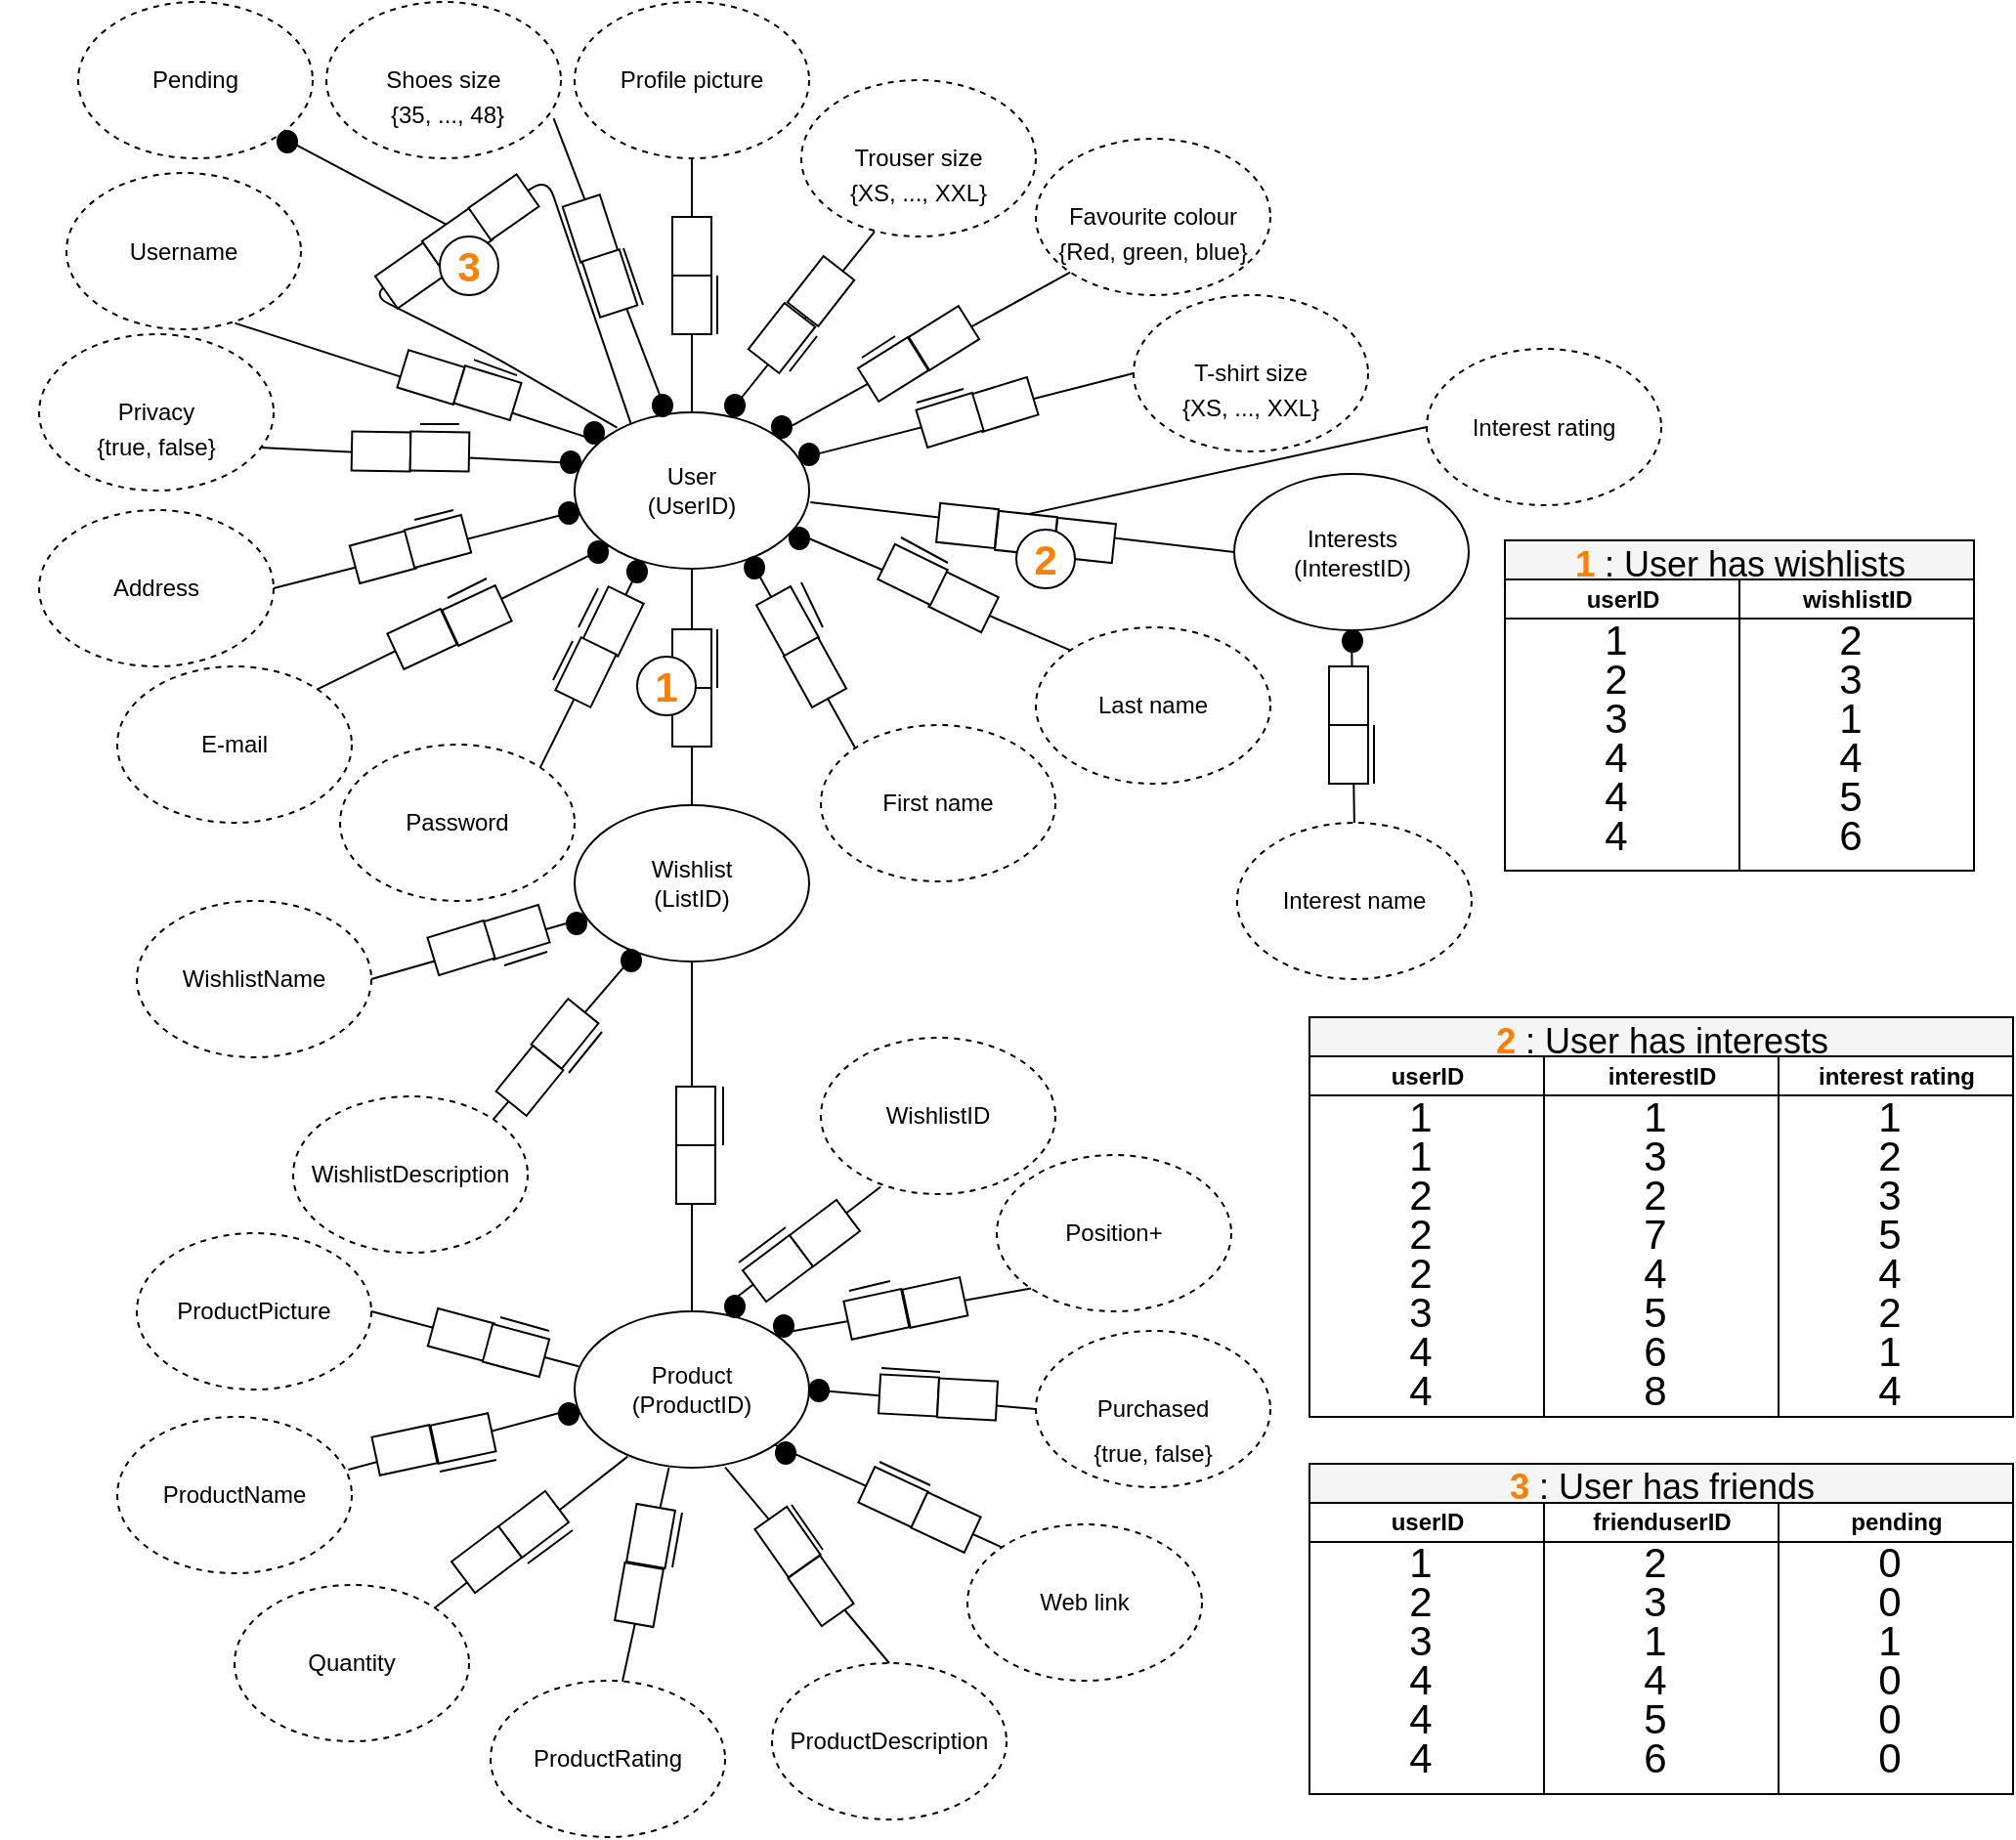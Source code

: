 <mxfile version="13.0.3" type="device"><diagram name="Page-1" id="929967ad-93f9-6ef4-fab6-5d389245f69c"><mxGraphModel dx="488" dy="286" grid="1" gridSize="10" guides="1" tooltips="1" connect="1" arrows="1" fold="1" page="1" pageScale="1.5" pageWidth="1169" pageHeight="826" background="none" math="0" shadow="0"><root><mxCell id="0" style=";html=1;"/><mxCell id="1" style=";html=1;" parent="0"/><mxCell id="YLzC48bphVUfSNOZosoB-50" value="" style="endArrow=none;html=1;entryX=0.561;entryY=0.014;entryDx=0;entryDy=0;exitX=0.402;exitY=1;exitDx=0;exitDy=0;exitPerimeter=0;entryPerimeter=0;" edge="1" parent="1" source="jIVGavs9_M5bjKOVfZvE-48" target="YLzC48bphVUfSNOZosoB-35"><mxGeometry width="50" height="50" relative="1" as="geometry"><mxPoint x="877.0" y="980" as="sourcePoint"/><mxPoint x="960.96" y="1080.24" as="targetPoint"/></mxGeometry></mxCell><mxCell id="jIVGavs9_M5bjKOVfZvE-7" value="Favourite colour" style="ellipse;whiteSpace=wrap;html=1;dashed=1;" parent="1" vertex="1"><mxGeometry x="1070" y="300" width="120" height="80" as="geometry"/></mxCell><mxCell id="jIVGavs9_M5bjKOVfZvE-30" value="User&lt;br&gt;(UserID)" style="ellipse;whiteSpace=wrap;html=1;" parent="1" vertex="1"><mxGeometry x="834" y="440" width="120" height="80" as="geometry"/></mxCell><mxCell id="jIVGavs9_M5bjKOVfZvE-32" value="Address" style="ellipse;whiteSpace=wrap;html=1;dashed=1;" parent="1" vertex="1"><mxGeometry x="560" y="490" width="120" height="80" as="geometry"/></mxCell><mxCell id="jIVGavs9_M5bjKOVfZvE-35" value="Last name" style="ellipse;whiteSpace=wrap;html=1;dashed=1;" parent="1" vertex="1"><mxGeometry x="1070" y="550" width="120" height="80" as="geometry"/></mxCell><mxCell id="jIVGavs9_M5bjKOVfZvE-36" value="First name" style="ellipse;whiteSpace=wrap;html=1;dashed=1;" parent="1" vertex="1"><mxGeometry x="960" y="600" width="120" height="80" as="geometry"/></mxCell><mxCell id="jIVGavs9_M5bjKOVfZvE-37" value="Wishlist&lt;br&gt;(ListID)" style="ellipse;whiteSpace=wrap;html=1;" parent="1" vertex="1"><mxGeometry x="834" y="641" width="120" height="80" as="geometry"/></mxCell><mxCell id="jIVGavs9_M5bjKOVfZvE-43" value="WishlistDescription" style="ellipse;whiteSpace=wrap;html=1;dashed=1;" parent="1" vertex="1"><mxGeometry x="690" y="790" width="120" height="80" as="geometry"/></mxCell><mxCell id="jIVGavs9_M5bjKOVfZvE-48" value="Product&lt;br&gt;(ProductID)" style="ellipse;whiteSpace=wrap;html=1;" parent="1" vertex="1"><mxGeometry x="834" y="900" width="120" height="80" as="geometry"/></mxCell><mxCell id="jIVGavs9_M5bjKOVfZvE-50" value="Purchased" style="ellipse;whiteSpace=wrap;html=1;dashed=1;" parent="1" vertex="1"><mxGeometry x="1070" y="910" width="120" height="80" as="geometry"/></mxCell><mxCell id="jIVGavs9_M5bjKOVfZvE-54" value="Web link" style="ellipse;whiteSpace=wrap;html=1;dashed=1;" parent="1" vertex="1"><mxGeometry x="1035" y="1009" width="120" height="80" as="geometry"/></mxCell><mxCell id="jIVGavs9_M5bjKOVfZvE-57" value="ProductDescription" style="ellipse;whiteSpace=wrap;html=1;dashed=1;" parent="1" vertex="1"><mxGeometry x="935" y="1080" width="120" height="80" as="geometry"/></mxCell><mxCell id="jIVGavs9_M5bjKOVfZvE-58" value="ProductPicture" style="ellipse;whiteSpace=wrap;html=1;dashed=1;" parent="1" vertex="1"><mxGeometry x="610" y="860" width="120" height="80" as="geometry"/></mxCell><mxCell id="j5jvxoO_s9bt74qul9Rj-1" value="Username" style="ellipse;whiteSpace=wrap;html=1;dashed=1;" parent="1" vertex="1"><mxGeometry x="574" y="317.5" width="120" height="80" as="geometry"/></mxCell><mxCell id="qXIojNMbWWccw3Ld3ZAH-1" value="Password" style="ellipse;whiteSpace=wrap;html=1;dashed=1;" parent="1" vertex="1"><mxGeometry x="714" y="610" width="120" height="80" as="geometry"/></mxCell><mxCell id="j7kts7VHe-uKLAfD876b-1" value="ProductName" style="ellipse;whiteSpace=wrap;html=1;dashed=1;" parent="1" vertex="1"><mxGeometry x="600" y="954" width="120" height="80" as="geometry"/></mxCell><mxCell id="j7kts7VHe-uKLAfD876b-6" value="WishlistName" style="ellipse;whiteSpace=wrap;html=1;dashed=1;" parent="1" vertex="1"><mxGeometry x="610" y="690" width="120" height="80" as="geometry"/></mxCell><mxCell id="da_u3u_EK6mUuRbgSV3e-1" value="Interests&lt;br&gt;(InterestID)" style="ellipse;whiteSpace=wrap;html=1;" parent="1" vertex="1"><mxGeometry x="1171.5" y="471.5" width="120" height="80" as="geometry"/></mxCell><mxCell id="da_u3u_EK6mUuRbgSV3e-6" value="Interest name" style="ellipse;whiteSpace=wrap;html=1;dashed=1;" parent="1" vertex="1"><mxGeometry x="1172.94" y="650" width="120" height="80" as="geometry"/></mxCell><mxCell id="da_u3u_EK6mUuRbgSV3e-18" value="T-shirt size" style="ellipse;whiteSpace=wrap;html=1;dashed=1;" parent="1" vertex="1"><mxGeometry x="1120" y="380" width="120" height="80" as="geometry"/></mxCell><mxCell id="da_u3u_EK6mUuRbgSV3e-19" value="Trouser size" style="ellipse;whiteSpace=wrap;html=1;dashed=1;" parent="1" vertex="1"><mxGeometry x="950" y="270" width="120" height="80" as="geometry"/></mxCell><mxCell id="da_u3u_EK6mUuRbgSV3e-20" value="Shoes size" style="ellipse;whiteSpace=wrap;html=1;dashed=1;" parent="1" vertex="1"><mxGeometry x="707" y="230" width="120" height="80" as="geometry"/></mxCell><mxCell id="da_u3u_EK6mUuRbgSV3e-51" value="Position+" style="ellipse;whiteSpace=wrap;html=1;dashed=1;" parent="1" vertex="1"><mxGeometry x="1050" y="820" width="120" height="80" as="geometry"/></mxCell><mxCell id="da_u3u_EK6mUuRbgSV3e-64" value="Quantity" style="ellipse;whiteSpace=wrap;html=1;dashed=1;" parent="1" vertex="1"><mxGeometry x="660" y="1040" width="120" height="80" as="geometry"/></mxCell><mxCell id="R_gByk7WLc_SYoypfElz-11" value="E-mail" style="ellipse;whiteSpace=wrap;html=1;dashed=1;" parent="1" vertex="1"><mxGeometry x="600" y="570" width="120" height="80" as="geometry"/></mxCell><mxCell id="4eLRWc8vF46ZS3_33dME-1" value="Privacy" style="ellipse;whiteSpace=wrap;html=1;dashed=1;" parent="1" vertex="1"><mxGeometry x="560" y="400" width="120" height="80" as="geometry"/></mxCell><mxCell id="Ih-stfb0yc3LlGlRU3Db-1" value="Interest rating" style="ellipse;whiteSpace=wrap;html=1;dashed=1;" parent="1" vertex="1"><mxGeometry x="1270" y="407.5" width="120" height="80" as="geometry"/></mxCell><mxCell id="1b7z9YTywMdS5ZOEaI9_-1" value="" style="endArrow=none;html=1;entryX=0.5;entryY=1;entryDx=0;entryDy=0;exitX=0.5;exitY=0;exitDx=0;exitDy=0;" parent="1" source="jIVGavs9_M5bjKOVfZvE-37" target="jIVGavs9_M5bjKOVfZvE-30" edge="1"><mxGeometry width="50" height="50" relative="1" as="geometry"><mxPoint x="950" y="570" as="sourcePoint"/><mxPoint x="1000" y="520" as="targetPoint"/></mxGeometry></mxCell><mxCell id="1b7z9YTywMdS5ZOEaI9_-2" value="" style="endArrow=none;html=1;entryX=0.757;entryY=0.962;entryDx=0;entryDy=0;exitX=0;exitY=0;exitDx=0;exitDy=0;entryPerimeter=0;" parent="1" source="jIVGavs9_M5bjKOVfZvE-36" target="jIVGavs9_M5bjKOVfZvE-30" edge="1"><mxGeometry width="50" height="50" relative="1" as="geometry"><mxPoint x="904" y="651" as="sourcePoint"/><mxPoint x="904" y="530" as="targetPoint"/></mxGeometry></mxCell><mxCell id="1b7z9YTywMdS5ZOEaI9_-3" value="" style="endArrow=none;html=1;entryX=0.95;entryY=0.775;entryDx=0;entryDy=0;exitX=0;exitY=0;exitDx=0;exitDy=0;entryPerimeter=0;" parent="1" source="jIVGavs9_M5bjKOVfZvE-35" target="jIVGavs9_M5bjKOVfZvE-30" edge="1"><mxGeometry width="50" height="50" relative="1" as="geometry"><mxPoint x="914" y="661" as="sourcePoint"/><mxPoint x="914" y="540" as="targetPoint"/></mxGeometry></mxCell><mxCell id="1b7z9YTywMdS5ZOEaI9_-4" value="" style="endArrow=none;html=1;entryX=1.005;entryY=0.575;entryDx=0;entryDy=0;exitX=0;exitY=0.5;exitDx=0;exitDy=0;entryPerimeter=0;" parent="1" source="da_u3u_EK6mUuRbgSV3e-1" target="jIVGavs9_M5bjKOVfZvE-30" edge="1"><mxGeometry width="50" height="50" relative="1" as="geometry"><mxPoint x="924" y="671" as="sourcePoint"/><mxPoint x="924" y="550" as="targetPoint"/></mxGeometry></mxCell><mxCell id="1b7z9YTywMdS5ZOEaI9_-5" value="" style="endArrow=none;html=1;entryX=0.964;entryY=0.293;entryDx=0;entryDy=0;exitX=0;exitY=0.5;exitDx=0;exitDy=0;entryPerimeter=0;" parent="1" source="da_u3u_EK6mUuRbgSV3e-18" target="jIVGavs9_M5bjKOVfZvE-30" edge="1"><mxGeometry width="50" height="50" relative="1" as="geometry"><mxPoint x="934" y="681" as="sourcePoint"/><mxPoint x="934" y="560" as="targetPoint"/></mxGeometry></mxCell><mxCell id="1b7z9YTywMdS5ZOEaI9_-6" value="" style="endArrow=none;html=1;entryX=1;entryY=0;entryDx=0;entryDy=0;exitX=0;exitY=1;exitDx=0;exitDy=0;" parent="1" source="jIVGavs9_M5bjKOVfZvE-7" target="jIVGavs9_M5bjKOVfZvE-30" edge="1"><mxGeometry width="50" height="50" relative="1" as="geometry"><mxPoint x="944" y="691" as="sourcePoint"/><mxPoint x="944" y="570" as="targetPoint"/></mxGeometry></mxCell><mxCell id="1b7z9YTywMdS5ZOEaI9_-7" value="" style="endArrow=none;html=1;entryX=0.66;entryY=0.003;entryDx=0;entryDy=0;exitX=0.312;exitY=0.969;exitDx=0;exitDy=0;exitPerimeter=0;entryPerimeter=0;" parent="1" source="da_u3u_EK6mUuRbgSV3e-19" target="jIVGavs9_M5bjKOVfZvE-30" edge="1"><mxGeometry width="50" height="50" relative="1" as="geometry"><mxPoint x="954" y="701" as="sourcePoint"/><mxPoint x="954" y="580" as="targetPoint"/></mxGeometry></mxCell><mxCell id="1b7z9YTywMdS5ZOEaI9_-8" value="" style="endArrow=none;html=1;entryX=0.394;entryY=0.01;entryDx=0;entryDy=0;entryPerimeter=0;exitX=0.969;exitY=0.744;exitDx=0;exitDy=0;exitPerimeter=0;" parent="1" source="da_u3u_EK6mUuRbgSV3e-20" target="jIVGavs9_M5bjKOVfZvE-30" edge="1"><mxGeometry width="50" height="50" relative="1" as="geometry"><mxPoint x="964" y="711" as="sourcePoint"/><mxPoint x="964" y="590" as="targetPoint"/></mxGeometry></mxCell><mxCell id="1b7z9YTywMdS5ZOEaI9_-9" value="" style="endArrow=none;html=1;entryX=0.718;entryY=0.96;entryDx=0;entryDy=0;exitX=0.112;exitY=0.188;exitDx=0;exitDy=0;entryPerimeter=0;exitPerimeter=0;" parent="1" source="jIVGavs9_M5bjKOVfZvE-30" target="j5jvxoO_s9bt74qul9Rj-1" edge="1"><mxGeometry width="50" height="50" relative="1" as="geometry"><mxPoint x="780" y="540.5" as="sourcePoint"/><mxPoint x="780" y="419.5" as="targetPoint"/></mxGeometry></mxCell><mxCell id="1b7z9YTywMdS5ZOEaI9_-10" value="" style="endArrow=none;html=1;entryX=0.943;entryY=0.725;entryDx=0;entryDy=0;exitX=0.03;exitY=0.327;exitDx=0;exitDy=0;entryPerimeter=0;exitPerimeter=0;" parent="1" source="jIVGavs9_M5bjKOVfZvE-30" target="4eLRWc8vF46ZS3_33dME-1" edge="1"><mxGeometry width="50" height="50" relative="1" as="geometry"><mxPoint x="790" y="550.5" as="sourcePoint"/><mxPoint x="790" y="429.5" as="targetPoint"/></mxGeometry></mxCell><mxCell id="1b7z9YTywMdS5ZOEaI9_-11" value="" style="endArrow=none;html=1;entryX=1;entryY=0.5;entryDx=0;entryDy=0;exitX=0.007;exitY=0.633;exitDx=0;exitDy=0;exitPerimeter=0;" parent="1" source="jIVGavs9_M5bjKOVfZvE-30" target="jIVGavs9_M5bjKOVfZvE-32" edge="1"><mxGeometry width="50" height="50" relative="1" as="geometry"><mxPoint x="800" y="560.5" as="sourcePoint"/><mxPoint x="800" y="439.5" as="targetPoint"/></mxGeometry></mxCell><mxCell id="1b7z9YTywMdS5ZOEaI9_-12" value="" style="endArrow=none;html=1;entryX=0;entryY=1;entryDx=0;entryDy=0;exitX=1;exitY=0;exitDx=0;exitDy=0;" parent="1" source="R_gByk7WLc_SYoypfElz-11" target="jIVGavs9_M5bjKOVfZvE-30" edge="1"><mxGeometry width="50" height="50" relative="1" as="geometry"><mxPoint x="810" y="570.5" as="sourcePoint"/><mxPoint x="810" y="449.5" as="targetPoint"/></mxGeometry></mxCell><mxCell id="1b7z9YTywMdS5ZOEaI9_-13" value="" style="endArrow=none;html=1;entryX=0.288;entryY=0.955;entryDx=0;entryDy=0;exitX=1;exitY=0;exitDx=0;exitDy=0;entryPerimeter=0;" parent="1" source="qXIojNMbWWccw3Ld3ZAH-1" target="jIVGavs9_M5bjKOVfZvE-30" edge="1"><mxGeometry width="50" height="50" relative="1" as="geometry"><mxPoint x="820" y="580.5" as="sourcePoint"/><mxPoint x="820" y="459.5" as="targetPoint"/></mxGeometry></mxCell><mxCell id="1b7z9YTywMdS5ZOEaI9_-14" value="" style="endArrow=none;html=1;entryX=0.5;entryY=1;entryDx=0;entryDy=0;exitX=0;exitY=0.5;exitDx=0;exitDy=0;" parent="1" source="Ih-stfb0yc3LlGlRU3Db-1" target="1b7z9YTywMdS5ZOEaI9_-56" edge="1"><mxGeometry width="50" height="50" relative="1" as="geometry"><mxPoint x="1300" y="451" as="sourcePoint"/><mxPoint x="1300" y="330.0" as="targetPoint"/></mxGeometry></mxCell><mxCell id="1b7z9YTywMdS5ZOEaI9_-15" value="" style="endArrow=none;html=1;exitX=0.5;exitY=0;exitDx=0;exitDy=0;entryX=0.5;entryY=1;entryDx=0;entryDy=0;" parent="1" source="da_u3u_EK6mUuRbgSV3e-6" target="da_u3u_EK6mUuRbgSV3e-1" edge="1"><mxGeometry width="50" height="50" relative="1" as="geometry"><mxPoint x="840" y="600.5" as="sourcePoint"/><mxPoint x="1310" y="610" as="targetPoint"/></mxGeometry></mxCell><mxCell id="1b7z9YTywMdS5ZOEaI9_-16" value="Profile picture" style="ellipse;whiteSpace=wrap;html=1;dashed=1;" parent="1" vertex="1"><mxGeometry x="834" y="230" width="120" height="80" as="geometry"/></mxCell><mxCell id="1b7z9YTywMdS5ZOEaI9_-18" value="" style="endArrow=none;html=1;entryX=0.5;entryY=1;entryDx=0;entryDy=0;exitX=0.5;exitY=0;exitDx=0;exitDy=0;" parent="1" source="jIVGavs9_M5bjKOVfZvE-30" target="1b7z9YTywMdS5ZOEaI9_-16" edge="1"><mxGeometry width="50" height="50" relative="1" as="geometry"><mxPoint x="870" y="400" as="sourcePoint"/><mxPoint x="920" y="350" as="targetPoint"/></mxGeometry></mxCell><mxCell id="1b7z9YTywMdS5ZOEaI9_-19" value="" style="endArrow=none;html=1;entryX=1;entryY=0.5;entryDx=0;entryDy=0;exitX=0.027;exitY=0.73;exitDx=0;exitDy=0;exitPerimeter=0;" parent="1" source="jIVGavs9_M5bjKOVfZvE-37" target="j7kts7VHe-uKLAfD876b-6" edge="1"><mxGeometry width="50" height="50" relative="1" as="geometry"><mxPoint x="930" y="800" as="sourcePoint"/><mxPoint x="980" y="750" as="targetPoint"/></mxGeometry></mxCell><mxCell id="1b7z9YTywMdS5ZOEaI9_-21" value="" style="endArrow=none;html=1;entryX=0.253;entryY=0.96;entryDx=0;entryDy=0;entryPerimeter=0;exitX=1;exitY=0;exitDx=0;exitDy=0;" parent="1" source="jIVGavs9_M5bjKOVfZvE-43" target="jIVGavs9_M5bjKOVfZvE-37" edge="1"><mxGeometry width="50" height="50" relative="1" as="geometry"><mxPoint x="820" y="810" as="sourcePoint"/><mxPoint x="870" y="760" as="targetPoint"/></mxGeometry></mxCell><mxCell id="1b7z9YTywMdS5ZOEaI9_-22" value="" style="endArrow=none;html=1;entryX=0.5;entryY=1;entryDx=0;entryDy=0;exitX=0.5;exitY=0;exitDx=0;exitDy=0;" parent="1" source="jIVGavs9_M5bjKOVfZvE-48" target="jIVGavs9_M5bjKOVfZvE-37" edge="1"><mxGeometry width="50" height="50" relative="1" as="geometry"><mxPoint x="830" y="820" as="sourcePoint"/><mxPoint x="880" y="770" as="targetPoint"/></mxGeometry></mxCell><mxCell id="1b7z9YTywMdS5ZOEaI9_-40" value="" style="group;rotation=-232;" parent="1" vertex="1" connectable="0"><mxGeometry x="920" y="380" width="60" height="20" as="geometry"/></mxCell><mxCell id="1b7z9YTywMdS5ZOEaI9_-41" value="" style="rounded=0;whiteSpace=wrap;html=1;rotation=-232;" parent="1b7z9YTywMdS5ZOEaI9_-40" vertex="1"><mxGeometry x="25" y="-12" width="30" height="20" as="geometry"/></mxCell><mxCell id="1b7z9YTywMdS5ZOEaI9_-42" value="" style="rounded=0;whiteSpace=wrap;html=1;rotation=-232;" parent="1b7z9YTywMdS5ZOEaI9_-40" vertex="1"><mxGeometry x="5" y="12" width="30" height="20" as="geometry"/></mxCell><mxCell id="1b7z9YTywMdS5ZOEaI9_-46" value="" style="group;rotation=-212;" parent="1" vertex="1" connectable="0"><mxGeometry x="980" y="400" width="60" height="20" as="geometry"/></mxCell><mxCell id="1b7z9YTywMdS5ZOEaI9_-47" value="" style="rounded=0;whiteSpace=wrap;html=1;rotation=-212;" parent="1b7z9YTywMdS5ZOEaI9_-46" vertex="1"><mxGeometry x="28" y="-8" width="30" height="20" as="geometry"/></mxCell><mxCell id="1b7z9YTywMdS5ZOEaI9_-48" value="" style="rounded=0;whiteSpace=wrap;html=1;rotation=-212;" parent="1b7z9YTywMdS5ZOEaI9_-46" vertex="1"><mxGeometry x="2" y="8" width="30" height="20" as="geometry"/></mxCell><mxCell id="1b7z9YTywMdS5ZOEaI9_-52" value="" style="group;rotation=-197;" parent="1" vertex="1" connectable="0"><mxGeometry x="1010" y="430" width="60" height="20" as="geometry"/></mxCell><mxCell id="1b7z9YTywMdS5ZOEaI9_-53" value="" style="rounded=0;whiteSpace=wrap;html=1;rotation=-197;" parent="1b7z9YTywMdS5ZOEaI9_-52" vertex="1"><mxGeometry x="29" y="-4" width="30" height="20" as="geometry"/></mxCell><mxCell id="1b7z9YTywMdS5ZOEaI9_-54" value="" style="rounded=0;whiteSpace=wrap;html=1;rotation=-197;" parent="1b7z9YTywMdS5ZOEaI9_-52" vertex="1"><mxGeometry x="1" y="4" width="30" height="20" as="geometry"/></mxCell><mxCell id="1b7z9YTywMdS5ZOEaI9_-58" value="" style="group;rotation=-154;" parent="1" vertex="1" connectable="0"><mxGeometry x="990" y="520" width="60" height="20" as="geometry"/></mxCell><mxCell id="1b7z9YTywMdS5ZOEaI9_-59" value="" style="rounded=0;whiteSpace=wrap;html=1;rotation=-154;" parent="1b7z9YTywMdS5ZOEaI9_-58" vertex="1"><mxGeometry x="28" y="7" width="30" height="20" as="geometry"/></mxCell><mxCell id="1b7z9YTywMdS5ZOEaI9_-60" value="" style="rounded=0;whiteSpace=wrap;html=1;rotation=-154;" parent="1b7z9YTywMdS5ZOEaI9_-58" vertex="1"><mxGeometry x="2" y="-7" width="30" height="20" as="geometry"/></mxCell><mxCell id="1b7z9YTywMdS5ZOEaI9_-61" value="" style="group;rotation=61;" parent="1" vertex="1" connectable="0"><mxGeometry x="920" y="550" width="60" height="20" as="geometry"/></mxCell><mxCell id="1b7z9YTywMdS5ZOEaI9_-62" value="" style="rounded=0;whiteSpace=wrap;html=1;rotation=61;" parent="1b7z9YTywMdS5ZOEaI9_-61" vertex="1"><mxGeometry x="8" y="-13" width="30" height="20" as="geometry"/></mxCell><mxCell id="1b7z9YTywMdS5ZOEaI9_-63" value="" style="rounded=0;whiteSpace=wrap;html=1;rotation=61;" parent="1b7z9YTywMdS5ZOEaI9_-61" vertex="1"><mxGeometry x="22" y="13" width="30" height="20" as="geometry"/></mxCell><mxCell id="1b7z9YTywMdS5ZOEaI9_-67" value="" style="group;rotation=1;" parent="1" vertex="1" connectable="0"><mxGeometry x="720" y="450" width="60" height="20" as="geometry"/></mxCell><mxCell id="1b7z9YTywMdS5ZOEaI9_-68" value="" style="rounded=0;whiteSpace=wrap;html=1;rotation=1;" parent="1b7z9YTywMdS5ZOEaI9_-67" vertex="1"><mxGeometry width="30" height="20" as="geometry"/></mxCell><mxCell id="1b7z9YTywMdS5ZOEaI9_-69" value="" style="rounded=0;whiteSpace=wrap;html=1;rotation=1;" parent="1b7z9YTywMdS5ZOEaI9_-67" vertex="1"><mxGeometry x="30" width="30" height="20" as="geometry"/></mxCell><mxCell id="1b7z9YTywMdS5ZOEaI9_-71" value="" style="group;rotation=-15;" parent="1" vertex="1" connectable="0"><mxGeometry x="720" y="500" width="60" height="20" as="geometry"/></mxCell><mxCell id="1b7z9YTywMdS5ZOEaI9_-72" value="" style="rounded=0;whiteSpace=wrap;html=1;rotation=-15;" parent="1b7z9YTywMdS5ZOEaI9_-71" vertex="1"><mxGeometry x="1" y="4" width="30" height="20" as="geometry"/></mxCell><mxCell id="1b7z9YTywMdS5ZOEaI9_-73" value="" style="rounded=0;whiteSpace=wrap;html=1;rotation=-15;" parent="1b7z9YTywMdS5ZOEaI9_-71" vertex="1"><mxGeometry x="29" y="-4" width="30" height="20" as="geometry"/></mxCell><mxCell id="1b7z9YTywMdS5ZOEaI9_-74" value="" style="group;rotation=-205;" parent="1" vertex="1" connectable="0"><mxGeometry x="740" y="540" width="60" height="20" as="geometry"/></mxCell><mxCell id="1b7z9YTywMdS5ZOEaI9_-75" value="" style="rounded=0;whiteSpace=wrap;html=1;rotation=-205;" parent="1b7z9YTywMdS5ZOEaI9_-74" vertex="1"><mxGeometry x="29" y="-6" width="30" height="20" as="geometry"/></mxCell><mxCell id="1b7z9YTywMdS5ZOEaI9_-76" value="" style="rounded=0;whiteSpace=wrap;html=1;rotation=-205;" parent="1b7z9YTywMdS5ZOEaI9_-74" vertex="1"><mxGeometry x="1" y="6" width="30" height="20" as="geometry"/></mxCell><mxCell id="1b7z9YTywMdS5ZOEaI9_-77" value="" style="group;rotation=116;" parent="1" vertex="1" connectable="0"><mxGeometry x="816.75" y="550" width="60" height="20" as="geometry"/></mxCell><mxCell id="1b7z9YTywMdS5ZOEaI9_-78" value="" style="rounded=0;whiteSpace=wrap;html=1;rotation=116;" parent="1b7z9YTywMdS5ZOEaI9_-77" vertex="1"><mxGeometry x="22" y="-13" width="30" height="20" as="geometry"/></mxCell><mxCell id="1b7z9YTywMdS5ZOEaI9_-79" value="" style="rounded=0;whiteSpace=wrap;html=1;rotation=116;" parent="1b7z9YTywMdS5ZOEaI9_-77" vertex="1"><mxGeometry x="8" y="13" width="30" height="20" as="geometry"/></mxCell><mxCell id="1b7z9YTywMdS5ZOEaI9_-80" value="" style="group;rotation=-197;" parent="1" vertex="1" connectable="0"><mxGeometry x="760" y="700" width="60" height="20" as="geometry"/></mxCell><mxCell id="1b7z9YTywMdS5ZOEaI9_-81" value="" style="rounded=0;whiteSpace=wrap;html=1;rotation=-197;" parent="1b7z9YTywMdS5ZOEaI9_-80" vertex="1"><mxGeometry x="29" y="-4" width="30" height="20" as="geometry"/></mxCell><mxCell id="1b7z9YTywMdS5ZOEaI9_-82" value="" style="rounded=0;whiteSpace=wrap;html=1;rotation=-197;" parent="1b7z9YTywMdS5ZOEaI9_-80" vertex="1"><mxGeometry x="1" y="4" width="30" height="20" as="geometry"/></mxCell><mxCell id="1b7z9YTywMdS5ZOEaI9_-83" value="" style="group;rotation=-231;" parent="1" vertex="1" connectable="0"><mxGeometry x="790" y="760" width="60" height="20" as="geometry"/></mxCell><mxCell id="1b7z9YTywMdS5ZOEaI9_-84" value="" style="rounded=0;whiteSpace=wrap;html=1;rotation=-231;" parent="1b7z9YTywMdS5ZOEaI9_-83" vertex="1"><mxGeometry x="24" y="-12" width="30" height="20" as="geometry"/></mxCell><mxCell id="1b7z9YTywMdS5ZOEaI9_-85" value="" style="rounded=0;whiteSpace=wrap;html=1;rotation=-231;" parent="1b7z9YTywMdS5ZOEaI9_-83" vertex="1"><mxGeometry x="6" y="12" width="30" height="20" as="geometry"/></mxCell><mxCell id="1b7z9YTywMdS5ZOEaI9_-86" value="" style="group;rotation=90;" parent="1" vertex="1" connectable="0"><mxGeometry x="866" y="805" width="60" height="20" as="geometry"/></mxCell><mxCell id="1b7z9YTywMdS5ZOEaI9_-87" value="" style="rounded=0;whiteSpace=wrap;html=1;rotation=90;" parent="1b7z9YTywMdS5ZOEaI9_-86" vertex="1"><mxGeometry x="15" y="-15" width="30" height="20" as="geometry"/></mxCell><mxCell id="1b7z9YTywMdS5ZOEaI9_-88" value="" style="rounded=0;whiteSpace=wrap;html=1;rotation=90;" parent="1b7z9YTywMdS5ZOEaI9_-86" vertex="1"><mxGeometry x="15" y="15" width="30" height="20" as="geometry"/></mxCell><mxCell id="1b7z9YTywMdS5ZOEaI9_-128" value="" style="endArrow=none;html=1;" parent="1" edge="1"><mxGeometry width="50" height="50" relative="1" as="geometry"><mxPoint x="836" y="550" as="sourcePoint"/><mxPoint x="846" y="530" as="targetPoint"/></mxGeometry></mxCell><mxCell id="1b7z9YTywMdS5ZOEaI9_-129" value="" style="endArrow=none;html=1;" parent="1" edge="1"><mxGeometry width="50" height="50" relative="1" as="geometry"><mxPoint x="823" y="577" as="sourcePoint"/><mxPoint x="833" y="557" as="targetPoint"/></mxGeometry></mxCell><mxCell id="1b7z9YTywMdS5ZOEaI9_-130" value="" style="endArrow=none;html=1;" parent="1" edge="1"><mxGeometry width="50" height="50" relative="1" as="geometry"><mxPoint x="769" y="535" as="sourcePoint"/><mxPoint x="789" y="525" as="targetPoint"/></mxGeometry></mxCell><mxCell id="1b7z9YTywMdS5ZOEaI9_-135" value="{true, false}" style="text;html=1;strokeColor=none;fillColor=none;align=center;verticalAlign=middle;whiteSpace=wrap;rounded=0;" parent="1" vertex="1"><mxGeometry x="540" y="450" width="160" height="15" as="geometry"/></mxCell><mxCell id="1b7z9YTywMdS5ZOEaI9_-136" value="{35, ..., 48}" style="text;html=1;strokeColor=none;fillColor=none;align=center;verticalAlign=middle;whiteSpace=wrap;rounded=0;" parent="1" vertex="1"><mxGeometry x="689" y="280" width="160" height="15" as="geometry"/></mxCell><mxCell id="1b7z9YTywMdS5ZOEaI9_-137" value="{XS, ..., XXL}&lt;span style=&quot;font-family: monospace ; font-size: 0px&quot;&gt;%3CmxGraphModel%3E%3Croot%3E%3CmxCell%20id%3D%220%22%2F%3E%3CmxCell%20id%3D%221%22%20parent%3D%220%22%2F%3E%3CmxCell%20id%3D%222%22%20value%3D%22%7Btrue%2C%20false%7D%22%20style%3D%22text%3Bhtml%3D1%3BstrokeColor%3Dnone%3BfillColor%3Dnone%3Balign%3Dcenter%3BverticalAlign%3Dmiddle%3BwhiteSpace%3Dwrap%3Brounded%3D0%3B%22%20vertex%3D%221%22%20parent%3D%221%22%3E%3CmxGeometry%20x%3D%22540%22%20y%3D%22450%22%20width%3D%22160%22%20height%3D%2215%22%20as%3D%22geometry%22%2F%3E%3C%2FmxCell%3E%3C%2Froot%3E%3C%2FmxGraphModel%3E&lt;/span&gt;" style="text;html=1;strokeColor=none;fillColor=none;align=center;verticalAlign=middle;whiteSpace=wrap;rounded=0;" parent="1" vertex="1"><mxGeometry x="930" y="320" width="160" height="15" as="geometry"/></mxCell><mxCell id="1b7z9YTywMdS5ZOEaI9_-138" value="{XS, ..., XXL}&lt;span style=&quot;font-family: monospace ; font-size: 0px&quot;&gt;%3CmxGraphModel%3E%3Croot%3E%3CmxCell%20id%3D%220%22%2F%3E%3CmxCell%20id%3D%221%22%20parent%3D%220%22%2F%3E%3CmxCell%20id%3D%222%22%20value%3D%22%7Btrue%2C%20false%7D%22%20style%3D%22text%3Bhtml%3D1%3BstrokeColor%3Dnone%3BfillColor%3Dnone%3Balign%3Dcenter%3BverticalAlign%3Dmiddle%3BwhiteSpace%3Dwrap%3Brounded%3D0%3B%22%20vertex%3D%221%22%20parent%3D%221%22%3E%3CmxGeometry%20x%3D%22540%22%20y%3D%22450%22%20width%3D%22160%22%20height%3D%2215%22%20as%3D%22geometry%22%2F%3E%3C%2FmxCell%3E%3C%2Froot%3E%3C%2FmxGraphModel%3E&lt;/span&gt;" style="text;html=1;strokeColor=none;fillColor=none;align=center;verticalAlign=middle;whiteSpace=wrap;rounded=0;" parent="1" vertex="1"><mxGeometry x="1100" y="430" width="160" height="15" as="geometry"/></mxCell><mxCell id="1b7z9YTywMdS5ZOEaI9_-140" value="{Red, green, blue}" style="text;html=1;strokeColor=none;fillColor=none;align=center;verticalAlign=middle;whiteSpace=wrap;rounded=0;" parent="1" vertex="1"><mxGeometry x="1050" y="350" width="160" height="15" as="geometry"/></mxCell><mxCell id="1b7z9YTywMdS5ZOEaI9_-146" value="" style="shape=mxgraph.bpmn.shape;html=1;verticalLabelPosition=bottom;labelBackgroundColor=#ffffff;verticalAlign=top;align=center;perimeter=ellipsePerimeter;outlineConnect=0;outline=standard;symbol=general;fillColor=#000000;" parent="1" vertex="1"><mxGeometry x="841" y="506" width="10" height="11" as="geometry"/></mxCell><mxCell id="1b7z9YTywMdS5ZOEaI9_-147" value="" style="shape=mxgraph.bpmn.shape;html=1;verticalLabelPosition=bottom;labelBackgroundColor=#ffffff;verticalAlign=top;align=center;perimeter=ellipsePerimeter;outlineConnect=0;outline=standard;symbol=general;fillColor=#000000;" parent="1" vertex="1"><mxGeometry x="826" y="486" width="10" height="11" as="geometry"/></mxCell><mxCell id="1b7z9YTywMdS5ZOEaI9_-148" value="" style="shape=mxgraph.bpmn.shape;html=1;verticalLabelPosition=bottom;labelBackgroundColor=#ffffff;verticalAlign=top;align=center;perimeter=ellipsePerimeter;outlineConnect=0;outline=standard;symbol=general;fillColor=#000000;" parent="1" vertex="1"><mxGeometry x="827" y="460" width="10" height="11" as="geometry"/></mxCell><mxCell id="1b7z9YTywMdS5ZOEaI9_-149" value="" style="shape=mxgraph.bpmn.shape;html=1;verticalLabelPosition=bottom;labelBackgroundColor=#ffffff;verticalAlign=top;align=center;perimeter=ellipsePerimeter;outlineConnect=0;outline=standard;symbol=general;fillColor=#000000;" parent="1" vertex="1"><mxGeometry x="839" y="445" width="10" height="11" as="geometry"/></mxCell><mxCell id="1b7z9YTywMdS5ZOEaI9_-150" value="" style="shape=mxgraph.bpmn.shape;html=1;verticalLabelPosition=bottom;labelBackgroundColor=#ffffff;verticalAlign=top;align=center;perimeter=ellipsePerimeter;outlineConnect=0;outline=standard;symbol=general;fillColor=#000000;" parent="1" vertex="1"><mxGeometry x="874" y="431" width="10" height="11" as="geometry"/></mxCell><mxCell id="1b7z9YTywMdS5ZOEaI9_-151" value="" style="shape=mxgraph.bpmn.shape;html=1;verticalLabelPosition=bottom;labelBackgroundColor=#ffffff;verticalAlign=top;align=center;perimeter=ellipsePerimeter;outlineConnect=0;outline=standard;symbol=general;fillColor=#000000;" parent="1" vertex="1"><mxGeometry x="861" y="516" width="10" height="11" as="geometry"/></mxCell><mxCell id="1b7z9YTywMdS5ZOEaI9_-152" value="" style="shape=mxgraph.bpmn.shape;html=1;verticalLabelPosition=bottom;labelBackgroundColor=#ffffff;verticalAlign=top;align=center;perimeter=ellipsePerimeter;outlineConnect=0;outline=standard;symbol=general;fillColor=#000000;" parent="1" vertex="1"><mxGeometry x="921" y="514" width="10" height="11" as="geometry"/></mxCell><mxCell id="1b7z9YTywMdS5ZOEaI9_-153" value="" style="shape=mxgraph.bpmn.shape;html=1;verticalLabelPosition=bottom;labelBackgroundColor=#ffffff;verticalAlign=top;align=center;perimeter=ellipsePerimeter;outlineConnect=0;outline=standard;symbol=general;fillColor=#000000;" parent="1" vertex="1"><mxGeometry x="944" y="499" width="10" height="11" as="geometry"/></mxCell><mxCell id="1b7z9YTywMdS5ZOEaI9_-155" value="" style="shape=mxgraph.bpmn.shape;html=1;verticalLabelPosition=bottom;labelBackgroundColor=#ffffff;verticalAlign=top;align=center;perimeter=ellipsePerimeter;outlineConnect=0;outline=standard;symbol=general;fillColor=#000000;" parent="1" vertex="1"><mxGeometry x="949" y="456" width="10" height="11" as="geometry"/></mxCell><mxCell id="1b7z9YTywMdS5ZOEaI9_-156" value="" style="shape=mxgraph.bpmn.shape;html=1;verticalLabelPosition=bottom;labelBackgroundColor=#ffffff;verticalAlign=top;align=center;perimeter=ellipsePerimeter;outlineConnect=0;outline=standard;symbol=general;fillColor=#000000;" parent="1" vertex="1"><mxGeometry x="935" y="442" width="10" height="11" as="geometry"/></mxCell><mxCell id="1b7z9YTywMdS5ZOEaI9_-157" value="" style="shape=mxgraph.bpmn.shape;html=1;verticalLabelPosition=bottom;labelBackgroundColor=#ffffff;verticalAlign=top;align=center;perimeter=ellipsePerimeter;outlineConnect=0;outline=standard;symbol=general;fillColor=#000000;" parent="1" vertex="1"><mxGeometry x="911" y="431" width="10" height="11" as="geometry"/></mxCell><mxCell id="1b7z9YTywMdS5ZOEaI9_-159" value="" style="shape=mxgraph.bpmn.shape;html=1;verticalLabelPosition=bottom;labelBackgroundColor=#ffffff;verticalAlign=top;align=center;perimeter=ellipsePerimeter;outlineConnect=0;outline=standard;symbol=general;fillColor=#000000;" parent="1" vertex="1"><mxGeometry x="1227" y="551.5" width="10" height="11" as="geometry"/></mxCell><mxCell id="1b7z9YTywMdS5ZOEaI9_-160" value="" style="shape=mxgraph.bpmn.shape;html=1;verticalLabelPosition=bottom;labelBackgroundColor=#ffffff;verticalAlign=top;align=center;perimeter=ellipsePerimeter;outlineConnect=0;outline=standard;symbol=general;fillColor=#000000;" parent="1" vertex="1"><mxGeometry x="830" y="696" width="10" height="11" as="geometry"/></mxCell><mxCell id="1b7z9YTywMdS5ZOEaI9_-161" value="" style="shape=mxgraph.bpmn.shape;html=1;verticalLabelPosition=bottom;labelBackgroundColor=#ffffff;verticalAlign=top;align=center;perimeter=ellipsePerimeter;outlineConnect=0;outline=standard;symbol=general;fillColor=#000000;" parent="1" vertex="1"><mxGeometry x="858" y="715" width="10" height="11" as="geometry"/></mxCell><mxCell id="1b7z9YTywMdS5ZOEaI9_-165" value="" style="endArrow=none;html=1;entryX=0.017;entryY=0.351;entryDx=0;entryDy=0;exitX=1;exitY=0.5;exitDx=0;exitDy=0;entryPerimeter=0;" parent="1" source="jIVGavs9_M5bjKOVfZvE-58" target="jIVGavs9_M5bjKOVfZvE-48" edge="1"><mxGeometry width="50" height="50" relative="1" as="geometry"><mxPoint x="904" y="910" as="sourcePoint"/><mxPoint x="904" y="731" as="targetPoint"/></mxGeometry></mxCell><mxCell id="1b7z9YTywMdS5ZOEaI9_-166" value="" style="endArrow=none;html=1;entryX=0.009;entryY=0.62;entryDx=0;entryDy=0;exitX=0.985;exitY=0.337;exitDx=0;exitDy=0;entryPerimeter=0;exitPerimeter=0;" parent="1" source="j7kts7VHe-uKLAfD876b-1" target="jIVGavs9_M5bjKOVfZvE-48" edge="1"><mxGeometry width="50" height="50" relative="1" as="geometry"><mxPoint x="760" y="920" as="sourcePoint"/><mxPoint x="846.04" y="938.08" as="targetPoint"/></mxGeometry></mxCell><mxCell id="1b7z9YTywMdS5ZOEaI9_-167" value="" style="endArrow=none;html=1;entryX=0.226;entryY=0.929;entryDx=0;entryDy=0;exitX=1;exitY=0;exitDx=0;exitDy=0;entryPerimeter=0;" parent="1" source="da_u3u_EK6mUuRbgSV3e-64" target="jIVGavs9_M5bjKOVfZvE-48" edge="1"><mxGeometry width="50" height="50" relative="1" as="geometry"><mxPoint x="748.2" y="992.96" as="sourcePoint"/><mxPoint x="845.08" y="959.6" as="targetPoint"/></mxGeometry></mxCell><mxCell id="1b7z9YTywMdS5ZOEaI9_-168" value="" style="endArrow=none;html=1;entryX=0.5;entryY=0;entryDx=0;entryDy=0;exitX=0.642;exitY=0.997;exitDx=0;exitDy=0;exitPerimeter=0;" parent="1" source="jIVGavs9_M5bjKOVfZvE-48" target="jIVGavs9_M5bjKOVfZvE-57" edge="1"><mxGeometry width="50" height="50" relative="1" as="geometry"><mxPoint x="829.426" y="1057.716" as="sourcePoint"/><mxPoint x="871.12" y="984.32" as="targetPoint"/></mxGeometry></mxCell><mxCell id="1b7z9YTywMdS5ZOEaI9_-169" value="" style="endArrow=none;html=1;entryX=0;entryY=0;entryDx=0;entryDy=0;exitX=1;exitY=1;exitDx=0;exitDy=0;" parent="1" source="jIVGavs9_M5bjKOVfZvE-48" target="jIVGavs9_M5bjKOVfZvE-54" edge="1"><mxGeometry width="50" height="50" relative="1" as="geometry"><mxPoint x="921.04" y="989.76" as="sourcePoint"/><mxPoint x="934" y="1060" as="targetPoint"/></mxGeometry></mxCell><mxCell id="1b7z9YTywMdS5ZOEaI9_-170" value="" style="endArrow=none;html=1;entryX=0;entryY=0.5;entryDx=0;entryDy=0;exitX=1;exitY=0.5;exitDx=0;exitDy=0;" parent="1" source="jIVGavs9_M5bjKOVfZvE-48" target="jIVGavs9_M5bjKOVfZvE-50" edge="1"><mxGeometry width="50" height="50" relative="1" as="geometry"><mxPoint x="946.426" y="978.284" as="sourcePoint"/><mxPoint x="1027.574" y="1041.716" as="targetPoint"/></mxGeometry></mxCell><mxCell id="1b7z9YTywMdS5ZOEaI9_-171" value="" style="endArrow=none;html=1;entryX=0;entryY=1;entryDx=0;entryDy=0;exitX=1;exitY=0;exitDx=0;exitDy=0;" parent="1" source="jIVGavs9_M5bjKOVfZvE-48" target="da_u3u_EK6mUuRbgSV3e-51" edge="1"><mxGeometry width="50" height="50" relative="1" as="geometry"><mxPoint x="964" y="950" as="sourcePoint"/><mxPoint x="1060" y="960" as="targetPoint"/></mxGeometry></mxCell><mxCell id="1b7z9YTywMdS5ZOEaI9_-172" value="" style="group;rotation=15;" parent="1" vertex="1" connectable="0"><mxGeometry x="760" y="906" width="60" height="20" as="geometry"/></mxCell><mxCell id="1b7z9YTywMdS5ZOEaI9_-173" value="" style="rounded=0;whiteSpace=wrap;html=1;rotation=15;" parent="1b7z9YTywMdS5ZOEaI9_-172" vertex="1"><mxGeometry x="1" y="-4" width="30" height="20" as="geometry"/></mxCell><mxCell id="1b7z9YTywMdS5ZOEaI9_-174" value="" style="rounded=0;whiteSpace=wrap;html=1;rotation=15;" parent="1b7z9YTywMdS5ZOEaI9_-172" vertex="1"><mxGeometry x="29" y="4" width="30" height="20" as="geometry"/></mxCell><mxCell id="1b7z9YTywMdS5ZOEaI9_-191" value="" style="group;rotation=3;" parent="1" vertex="1" connectable="0"><mxGeometry x="990" y="934" width="60" height="20" as="geometry"/></mxCell><mxCell id="1b7z9YTywMdS5ZOEaI9_-192" value="" style="rounded=0;whiteSpace=wrap;html=1;rotation=3;" parent="1b7z9YTywMdS5ZOEaI9_-191" vertex="1"><mxGeometry y="-1" width="30" height="20" as="geometry"/></mxCell><mxCell id="1b7z9YTywMdS5ZOEaI9_-193" value="" style="rounded=0;whiteSpace=wrap;html=1;rotation=3;" parent="1b7z9YTywMdS5ZOEaI9_-191" vertex="1"><mxGeometry x="30" y="1" width="30" height="20" as="geometry"/></mxCell><mxCell id="1b7z9YTywMdS5ZOEaI9_-197" value="" style="shape=mxgraph.bpmn.shape;html=1;verticalLabelPosition=bottom;labelBackgroundColor=#ffffff;verticalAlign=top;align=center;perimeter=ellipsePerimeter;outlineConnect=0;outline=standard;symbol=general;fillColor=#000000;" parent="1" vertex="1"><mxGeometry x="826" y="947" width="10" height="11" as="geometry"/></mxCell><mxCell id="1b7z9YTywMdS5ZOEaI9_-198" value="" style="shape=mxgraph.bpmn.shape;html=1;verticalLabelPosition=bottom;labelBackgroundColor=#ffffff;verticalAlign=top;align=center;perimeter=ellipsePerimeter;outlineConnect=0;outline=standard;symbol=general;fillColor=#000000;" parent="1" vertex="1"><mxGeometry x="937" y="967" width="10" height="11" as="geometry"/></mxCell><mxCell id="1b7z9YTywMdS5ZOEaI9_-199" value="" style="shape=mxgraph.bpmn.shape;html=1;verticalLabelPosition=bottom;labelBackgroundColor=#ffffff;verticalAlign=top;align=center;perimeter=ellipsePerimeter;outlineConnect=0;outline=standard;symbol=general;fillColor=#000000;" parent="1" vertex="1"><mxGeometry x="936" y="902" width="10" height="11" as="geometry"/></mxCell><mxCell id="1b7z9YTywMdS5ZOEaI9_-200" value="" style="shape=mxgraph.bpmn.shape;html=1;verticalLabelPosition=bottom;labelBackgroundColor=#ffffff;verticalAlign=top;align=center;perimeter=ellipsePerimeter;outlineConnect=0;outline=standard;symbol=general;fillColor=#000000;" parent="1" vertex="1"><mxGeometry x="954" y="935" width="10" height="11" as="geometry"/></mxCell><mxCell id="1b7z9YTywMdS5ZOEaI9_-201" value="" style="endArrow=none;html=1;" parent="1" edge="1"><mxGeometry width="50" height="50" relative="1" as="geometry"><mxPoint x="752" y="495" as="sourcePoint"/><mxPoint x="772" y="490" as="targetPoint"/></mxGeometry></mxCell><mxCell id="1b7z9YTywMdS5ZOEaI9_-202" value="" style="endArrow=none;html=1;" parent="1" edge="1"><mxGeometry width="50" height="50" relative="1" as="geometry"><mxPoint x="755" y="446" as="sourcePoint"/><mxPoint x="775" y="446" as="targetPoint"/></mxGeometry></mxCell><mxCell id="1b7z9YTywMdS5ZOEaI9_-207" value="" style="endArrow=none;html=1;" parent="1" edge="1"><mxGeometry width="50" height="50" relative="1" as="geometry"><mxPoint x="958" y="401" as="sourcePoint"/><mxPoint x="944" y="419" as="targetPoint"/></mxGeometry></mxCell><mxCell id="1b7z9YTywMdS5ZOEaI9_-208" value="" style="endArrow=none;html=1;" parent="1" edge="1"><mxGeometry width="50" height="50" relative="1" as="geometry"><mxPoint x="998" y="401" as="sourcePoint"/><mxPoint x="981" y="412" as="targetPoint"/></mxGeometry></mxCell><mxCell id="1b7z9YTywMdS5ZOEaI9_-209" value="" style="endArrow=none;html=1;" parent="1" edge="1"><mxGeometry width="50" height="50" relative="1" as="geometry"><mxPoint x="1033" y="428" as="sourcePoint"/><mxPoint x="1009" y="435" as="targetPoint"/></mxGeometry></mxCell><mxCell id="1b7z9YTywMdS5ZOEaI9_-211" value="" style="endArrow=none;html=1;" parent="1" edge="1"><mxGeometry width="50" height="50" relative="1" as="geometry"><mxPoint x="1025" y="517" as="sourcePoint"/><mxPoint x="1001" y="504" as="targetPoint"/></mxGeometry></mxCell><mxCell id="1b7z9YTywMdS5ZOEaI9_-212" value="" style="endArrow=none;html=1;" parent="1" edge="1"><mxGeometry width="50" height="50" relative="1" as="geometry"><mxPoint x="961" y="550" as="sourcePoint"/><mxPoint x="950" y="527" as="targetPoint"/></mxGeometry></mxCell><mxCell id="1b7z9YTywMdS5ZOEaI9_-213" value="" style="group;rotation=90;" parent="1" vertex="1" connectable="0"><mxGeometry x="864" y="571" width="60" height="20" as="geometry"/></mxCell><mxCell id="1b7z9YTywMdS5ZOEaI9_-214" value="" style="rounded=0;whiteSpace=wrap;html=1;rotation=90;" parent="1b7z9YTywMdS5ZOEaI9_-213" vertex="1"><mxGeometry x="15" y="-15" width="30" height="20" as="geometry"/></mxCell><mxCell id="1b7z9YTywMdS5ZOEaI9_-215" value="" style="rounded=0;whiteSpace=wrap;html=1;rotation=90;" parent="1b7z9YTywMdS5ZOEaI9_-213" vertex="1"><mxGeometry x="15" y="15" width="30" height="20" as="geometry"/></mxCell><mxCell id="1b7z9YTywMdS5ZOEaI9_-216" value="" style="endArrow=none;html=1;" parent="1" edge="1"><mxGeometry width="50" height="50" relative="1" as="geometry"><mxPoint x="907" y="551" as="sourcePoint"/><mxPoint x="907" y="581" as="targetPoint"/></mxGeometry></mxCell><mxCell id="1b7z9YTywMdS5ZOEaI9_-217" value="" style="endArrow=none;html=1;" parent="1" edge="1"><mxGeometry width="50" height="50" relative="1" as="geometry"><mxPoint x="820" y="716" as="sourcePoint"/><mxPoint x="798" y="723" as="targetPoint"/></mxGeometry></mxCell><mxCell id="1b7z9YTywMdS5ZOEaI9_-218" value="" style="endArrow=none;html=1;" parent="1" edge="1"><mxGeometry width="50" height="50" relative="1" as="geometry"><mxPoint x="910" y="785" as="sourcePoint"/><mxPoint x="910" y="815" as="targetPoint"/></mxGeometry></mxCell><mxCell id="1b7z9YTywMdS5ZOEaI9_-219" value="" style="endArrow=none;html=1;" parent="1" edge="1"><mxGeometry width="50" height="50" relative="1" as="geometry"><mxPoint x="848" y="757" as="sourcePoint"/><mxPoint x="831" y="778" as="targetPoint"/></mxGeometry></mxCell><mxCell id="1b7z9YTywMdS5ZOEaI9_-220" value="" style="endArrow=none;html=1;" parent="1" edge="1"><mxGeometry width="50" height="50" relative="1" as="geometry"><mxPoint x="821" y="910" as="sourcePoint"/><mxPoint x="796" y="903" as="targetPoint"/></mxGeometry></mxCell><mxCell id="1b7z9YTywMdS5ZOEaI9_-225" value="" style="endArrow=none;html=1;" parent="1" edge="1"><mxGeometry width="50" height="50" relative="1" as="geometry"><mxPoint x="991" y="929" as="sourcePoint"/><mxPoint x="1021" y="931" as="targetPoint"/></mxGeometry></mxCell><mxCell id="1b7z9YTywMdS5ZOEaI9_-227" value="{true, false}" style="text;html=1;strokeColor=none;fillColor=none;align=center;verticalAlign=middle;whiteSpace=wrap;rounded=0;" parent="1" vertex="1"><mxGeometry x="1050" y="965" width="160" height="15" as="geometry"/></mxCell><mxCell id="1b7z9YTywMdS5ZOEaI9_-232" value="" style="group;rotation=-18;" parent="1" vertex="1" connectable="0"><mxGeometry x="837" y="330" width="23" height="60" as="geometry"/></mxCell><mxCell id="1b7z9YTywMdS5ZOEaI9_-228" value="" style="group;rotation=72;" parent="1b7z9YTywMdS5ZOEaI9_-232" vertex="1" connectable="0"><mxGeometry x="-20" y="20" width="60" height="20" as="geometry"/></mxCell><mxCell id="1b7z9YTywMdS5ZOEaI9_-229" value="" style="rounded=0;whiteSpace=wrap;html=1;rotation=72;" parent="1b7z9YTywMdS5ZOEaI9_-228" vertex="1"><mxGeometry x="10" y="-14" width="30" height="20" as="geometry"/></mxCell><mxCell id="1b7z9YTywMdS5ZOEaI9_-230" value="" style="rounded=0;whiteSpace=wrap;html=1;rotation=72;" parent="1b7z9YTywMdS5ZOEaI9_-228" vertex="1"><mxGeometry x="20" y="14" width="30" height="20" as="geometry"/></mxCell><mxCell id="1b7z9YTywMdS5ZOEaI9_-231" value="" style="endArrow=none;html=1;" parent="1b7z9YTywMdS5ZOEaI9_-232" edge="1"><mxGeometry width="50" height="50" relative="1" as="geometry"><mxPoint x="22" y="26" as="sourcePoint"/><mxPoint x="32" y="55" as="targetPoint"/></mxGeometry></mxCell><mxCell id="1b7z9YTywMdS5ZOEaI9_-233" value="" style="group;rotation=-6;" parent="1" vertex="1" connectable="0"><mxGeometry x="742.478" y="405.073" width="63.045" height="41.854" as="geometry"/></mxCell><mxCell id="1b7z9YTywMdS5ZOEaI9_-64" value="" style="group;rotation=17;" parent="1b7z9YTywMdS5ZOEaI9_-233" vertex="1" connectable="0"><mxGeometry x="2" y="11" width="60" height="20" as="geometry"/></mxCell><mxCell id="1b7z9YTywMdS5ZOEaI9_-65" value="" style="rounded=0;whiteSpace=wrap;html=1;rotation=17;" parent="1b7z9YTywMdS5ZOEaI9_-64" vertex="1"><mxGeometry x="1" y="-4" width="30" height="20" as="geometry"/></mxCell><mxCell id="1b7z9YTywMdS5ZOEaI9_-66" value="" style="rounded=0;whiteSpace=wrap;html=1;rotation=17;" parent="1b7z9YTywMdS5ZOEaI9_-64" vertex="1"><mxGeometry x="30" y="4" width="30" height="20" as="geometry"/></mxCell><mxCell id="1b7z9YTywMdS5ZOEaI9_-204" value="" style="endArrow=none;html=1;" parent="1b7z9YTywMdS5ZOEaI9_-233" edge="1"><mxGeometry width="50" height="50" relative="1" as="geometry"><mxPoint x="40" y="8" as="sourcePoint"/><mxPoint x="62" y="16" as="targetPoint"/></mxGeometry></mxCell><mxCell id="1b7z9YTywMdS5ZOEaI9_-237" value="" style="endArrow=none;html=1;exitX=0.239;exitY=0.068;exitDx=0;exitDy=0;exitPerimeter=0;entryX=0.181;entryY=0.097;entryDx=0;entryDy=0;entryPerimeter=0;" parent="1" source="jIVGavs9_M5bjKOVfZvE-30" target="jIVGavs9_M5bjKOVfZvE-30" edge="1"><mxGeometry width="50" height="50" relative="1" as="geometry"><mxPoint x="867.44" y="475.04" as="sourcePoint"/><mxPoint x="840" y="430" as="targetPoint"/><Array as="points"><mxPoint x="820" y="320"/><mxPoint x="730" y="380"/><mxPoint x="790" y="410"/></Array></mxGeometry></mxCell><mxCell id="1b7z9YTywMdS5ZOEaI9_-242" value="" style="group;rotation=-125;" parent="1" vertex="1" connectable="0"><mxGeometry x="750" y="330" width="23" height="60" as="geometry"/></mxCell><mxCell id="1b7z9YTywMdS5ZOEaI9_-238" value="" style="group;rotation=-35;" parent="1b7z9YTywMdS5ZOEaI9_-242" vertex="1" connectable="0"><mxGeometry x="-18" y="21" width="60" height="20" as="geometry"/></mxCell><mxCell id="1b7z9YTywMdS5ZOEaI9_-239" value="" style="rounded=0;whiteSpace=wrap;html=1;rotation=-35;" parent="1b7z9YTywMdS5ZOEaI9_-238" vertex="1"><mxGeometry x="3" y="9" width="30" height="20" as="geometry"/></mxCell><mxCell id="1b7z9YTywMdS5ZOEaI9_-240" value="" style="rounded=0;whiteSpace=wrap;html=1;rotation=-35;" parent="1b7z9YTywMdS5ZOEaI9_-238" vertex="1"><mxGeometry x="27" y="-9" width="30" height="20" as="geometry"/></mxCell><mxCell id="AiiuEW-BlDZGE2Cjz6tv-2" value="&lt;b&gt;1&lt;/b&gt;" style="ellipse;whiteSpace=wrap;html=1;aspect=fixed;fontSize=21;fontColor=#FF8000;" parent="1" vertex="1"><mxGeometry x="866" y="565" width="30" height="30" as="geometry"/></mxCell><mxCell id="KLNjjO48g0cBTytTuH47-44" value="&lt;b&gt;3&lt;/b&gt;" style="ellipse;whiteSpace=wrap;html=1;aspect=fixed;fontSize=21;fontColor=#FF8000;" parent="1" vertex="1"><mxGeometry x="765" y="350" width="30" height="30" as="geometry"/></mxCell><mxCell id="t5MXTvLQuYDsBZmlKwGY-1" value="WishlistID" style="ellipse;whiteSpace=wrap;html=1;dashed=1;" parent="1" vertex="1"><mxGeometry x="960" y="760" width="120" height="80" as="geometry"/></mxCell><mxCell id="t5MXTvLQuYDsBZmlKwGY-2" value="" style="group;rotation=10;" parent="1" vertex="1" connectable="0"><mxGeometry x="971.438" y="877.49" width="63.123" height="41.02" as="geometry"/></mxCell><mxCell id="1b7z9YTywMdS5ZOEaI9_-194" value="" style="group;rotation=-192;" parent="t5MXTvLQuYDsBZmlKwGY-2" vertex="1" connectable="0"><mxGeometry x="2" y="11" width="60" height="20" as="geometry"/></mxCell><mxCell id="1b7z9YTywMdS5ZOEaI9_-195" value="" style="rounded=0;whiteSpace=wrap;html=1;rotation=-192;" parent="1b7z9YTywMdS5ZOEaI9_-194" vertex="1"><mxGeometry x="30" y="-3" width="30" height="20" as="geometry"/></mxCell><mxCell id="1b7z9YTywMdS5ZOEaI9_-196" value="" style="rounded=0;whiteSpace=wrap;html=1;rotation=-192;" parent="1b7z9YTywMdS5ZOEaI9_-194" vertex="1"><mxGeometry y="3" width="30" height="20" as="geometry"/></mxCell><mxCell id="1b7z9YTywMdS5ZOEaI9_-226" value="" style="endArrow=none;html=1;" parent="t5MXTvLQuYDsBZmlKwGY-2" edge="1"><mxGeometry width="50" height="50" relative="1" as="geometry"><mxPoint x="3" y="12" as="sourcePoint"/><mxPoint x="24" y="7" as="targetPoint"/></mxGeometry></mxCell><mxCell id="t5MXTvLQuYDsBZmlKwGY-3" value="" style="endArrow=none;html=1;entryX=0.255;entryY=0.953;entryDx=0;entryDy=0;exitX=0.673;exitY=0.015;exitDx=0;exitDy=0;exitPerimeter=0;entryPerimeter=0;" parent="1" source="t5MXTvLQuYDsBZmlKwGY-4" target="t5MXTvLQuYDsBZmlKwGY-1" edge="1"><mxGeometry width="50" height="50" relative="1" as="geometry"><mxPoint x="914.426" y="869.996" as="sourcePoint"/><mxPoint x="1045.574" y="846.564" as="targetPoint"/></mxGeometry></mxCell><mxCell id="t5MXTvLQuYDsBZmlKwGY-4" value="" style="shape=mxgraph.bpmn.shape;html=1;verticalLabelPosition=bottom;labelBackgroundColor=#ffffff;verticalAlign=top;align=center;perimeter=ellipsePerimeter;outlineConnect=0;outline=standard;symbol=general;fillColor=#000000;" parent="1" vertex="1"><mxGeometry x="911" y="891.99" width="10" height="11" as="geometry"/></mxCell><mxCell id="t5MXTvLQuYDsBZmlKwGY-5" value="" style="endArrow=none;html=1;entryX=0.255;entryY=0.953;entryDx=0;entryDy=0;exitX=0.673;exitY=0.015;exitDx=0;exitDy=0;exitPerimeter=0;entryPerimeter=0;" parent="1" source="jIVGavs9_M5bjKOVfZvE-48" target="t5MXTvLQuYDsBZmlKwGY-4" edge="1"><mxGeometry width="50" height="50" relative="1" as="geometry"><mxPoint x="914.76" y="901.2" as="sourcePoint"/><mxPoint x="951.6" y="821.24" as="targetPoint"/></mxGeometry></mxCell><mxCell id="or-Cf9pTiTgxHMW2xo9W-5" value="" style="group;rotation=-127;" parent="1" vertex="1" connectable="0"><mxGeometry x="937" y="837" width="24" height="60" as="geometry"/></mxCell><mxCell id="or-Cf9pTiTgxHMW2xo9W-1" value="" style="group;rotation=-37;" parent="or-Cf9pTiTgxHMW2xo9W-5" vertex="1" connectable="0"><mxGeometry x="-17" y="22" width="60" height="20" as="geometry"/></mxCell><mxCell id="or-Cf9pTiTgxHMW2xo9W-2" value="" style="rounded=0;whiteSpace=wrap;html=1;rotation=-37;" parent="or-Cf9pTiTgxHMW2xo9W-1" vertex="1"><mxGeometry x="3" y="9" width="30" height="20" as="geometry"/></mxCell><mxCell id="or-Cf9pTiTgxHMW2xo9W-3" value="" style="rounded=0;whiteSpace=wrap;html=1;rotation=-37;" parent="or-Cf9pTiTgxHMW2xo9W-1" vertex="1"><mxGeometry x="27" y="-9" width="30" height="20" as="geometry"/></mxCell><mxCell id="or-Cf9pTiTgxHMW2xo9W-4" value="" style="endArrow=none;html=1;" parent="or-Cf9pTiTgxHMW2xo9W-5" edge="1"><mxGeometry width="50" height="50" relative="1" as="geometry"><mxPoint x="-19" y="38" as="sourcePoint"/><mxPoint x="5" y="20" as="targetPoint"/></mxGeometry></mxCell><mxCell id="YLzC48bphVUfSNOZosoB-4" value="" style="group" vertex="1" connectable="0" parent="1"><mxGeometry x="884" y="340" width="23" height="60" as="geometry"/></mxCell><mxCell id="1b7z9YTywMdS5ZOEaI9_-39" value="" style="group;rotation=90;" parent="YLzC48bphVUfSNOZosoB-4" vertex="1" connectable="0"><mxGeometry x="-20" y="20" width="60" height="20" as="geometry"/></mxCell><mxCell id="1b7z9YTywMdS5ZOEaI9_-30" value="" style="rounded=0;whiteSpace=wrap;html=1;rotation=90;" parent="1b7z9YTywMdS5ZOEaI9_-39" vertex="1"><mxGeometry x="15" y="-15" width="30" height="20" as="geometry"/></mxCell><mxCell id="1b7z9YTywMdS5ZOEaI9_-31" value="" style="rounded=0;whiteSpace=wrap;html=1;rotation=90;" parent="1b7z9YTywMdS5ZOEaI9_-39" vertex="1"><mxGeometry x="15" y="15" width="30" height="20" as="geometry"/></mxCell><mxCell id="1b7z9YTywMdS5ZOEaI9_-206" value="" style="endArrow=none;html=1;" parent="YLzC48bphVUfSNOZosoB-4" edge="1"><mxGeometry width="50" height="50" relative="1" as="geometry"><mxPoint x="23" y="30" as="sourcePoint"/><mxPoint x="23" y="60" as="targetPoint"/></mxGeometry></mxCell><mxCell id="YLzC48bphVUfSNOZosoB-5" value="" style="group" vertex="1" connectable="0" parent="1"><mxGeometry x="1220" y="570" width="23" height="60" as="geometry"/></mxCell><mxCell id="YLzC48bphVUfSNOZosoB-6" value="" style="group;rotation=90;" vertex="1" connectable="0" parent="YLzC48bphVUfSNOZosoB-5"><mxGeometry x="-20" y="20" width="60" height="20" as="geometry"/></mxCell><mxCell id="YLzC48bphVUfSNOZosoB-7" value="" style="rounded=0;whiteSpace=wrap;html=1;rotation=90;" vertex="1" parent="YLzC48bphVUfSNOZosoB-6"><mxGeometry x="15" y="-15" width="30" height="20" as="geometry"/></mxCell><mxCell id="YLzC48bphVUfSNOZosoB-8" value="" style="rounded=0;whiteSpace=wrap;html=1;rotation=90;" vertex="1" parent="YLzC48bphVUfSNOZosoB-6"><mxGeometry x="15" y="15" width="30" height="20" as="geometry"/></mxCell><mxCell id="YLzC48bphVUfSNOZosoB-9" value="" style="endArrow=none;html=1;" edge="1" parent="YLzC48bphVUfSNOZosoB-5"><mxGeometry width="50" height="50" relative="1" as="geometry"><mxPoint x="23" y="30" as="sourcePoint"/><mxPoint x="23" y="60" as="targetPoint"/></mxGeometry></mxCell><mxCell id="YLzC48bphVUfSNOZosoB-12" value="" style="rounded=0;whiteSpace=wrap;html=1;rotation=-174;" vertex="1" parent="1"><mxGeometry x="1080" y="495.5" width="30" height="20" as="geometry"/></mxCell><mxCell id="1b7z9YTywMdS5ZOEaI9_-55" value="" style="group;rotation=-174;" parent="1" vertex="1" connectable="0"><mxGeometry x="1020" y="490" width="70" height="40" as="geometry"/></mxCell><mxCell id="1b7z9YTywMdS5ZOEaI9_-56" value="" style="rounded=0;whiteSpace=wrap;html=1;rotation=-174;" parent="1b7z9YTywMdS5ZOEaI9_-55" vertex="1"><mxGeometry x="30" y="2" width="30" height="20" as="geometry"/></mxCell><mxCell id="1b7z9YTywMdS5ZOEaI9_-57" value="" style="rounded=0;whiteSpace=wrap;html=1;rotation=-174;" parent="1b7z9YTywMdS5ZOEaI9_-55" vertex="1"><mxGeometry y="-2" width="30" height="20" as="geometry"/></mxCell><mxCell id="AiiuEW-BlDZGE2Cjz6tv-4" value="&lt;b&gt;2&lt;/b&gt;" style="ellipse;whiteSpace=wrap;html=1;aspect=fixed;fontSize=21;fontColor=#FF8000;" parent="1b7z9YTywMdS5ZOEaI9_-55" vertex="1"><mxGeometry x="40" y="10" width="30" height="30" as="geometry"/></mxCell><mxCell id="YLzC48bphVUfSNOZosoB-31" value="" style="rounded=0;whiteSpace=wrap;html=1;rotation=-35;" vertex="1" parent="1"><mxGeometry x="782.75" y="325" width="30" height="20" as="geometry"/></mxCell><mxCell id="YLzC48bphVUfSNOZosoB-32" value="Pending" style="ellipse;whiteSpace=wrap;html=1;dashed=1;" vertex="1" parent="1"><mxGeometry x="580" y="230" width="120" height="80" as="geometry"/></mxCell><mxCell id="YLzC48bphVUfSNOZosoB-33" value="" style="endArrow=none;html=1;entryX=0.5;entryY=0;entryDx=0;entryDy=0;exitX=1;exitY=1;exitDx=0;exitDy=0;" edge="1" parent="1" source="YLzC48bphVUfSNOZosoB-32" target="1b7z9YTywMdS5ZOEaI9_-240"><mxGeometry width="50" height="50" relative="1" as="geometry"><mxPoint x="520" y="320" as="sourcePoint"/><mxPoint x="570" y="270" as="targetPoint"/></mxGeometry></mxCell><mxCell id="YLzC48bphVUfSNOZosoB-34" value="" style="shape=mxgraph.bpmn.shape;html=1;verticalLabelPosition=bottom;labelBackgroundColor=#ffffff;verticalAlign=top;align=center;perimeter=ellipsePerimeter;outlineConnect=0;outline=standard;symbol=general;fillColor=#000000;" vertex="1" parent="1"><mxGeometry x="682" y="296" width="10" height="11" as="geometry"/></mxCell><mxCell id="AiiuEW-BlDZGE2Cjz6tv-6" value="&lt;font style=&quot;font-size: 18px&quot;&gt;&lt;b&gt;&lt;font color=&quot;#ff8000&quot;&gt;1&lt;/font&gt;&lt;/b&gt; : User has wishlists&lt;/font&gt;" style="swimlane;html=1;childLayout=stackLayout;resizeParent=1;resizeParentMax=0;startSize=20;fillColor=#F5F5F5;fontSize=21;fontColor=#000000;fontStyle=0;labelBackgroundColor=none;" parent="1" vertex="1"><mxGeometry x="1310" y="505.5" width="240" height="169" as="geometry"/></mxCell><mxCell id="AiiuEW-BlDZGE2Cjz6tv-7" value="userID" style="swimlane;html=1;startSize=20;" parent="AiiuEW-BlDZGE2Cjz6tv-6" vertex="1"><mxGeometry y="20" width="120" height="149" as="geometry"/></mxCell><mxCell id="AiiuEW-BlDZGE2Cjz6tv-10" value="1" style="text;html=1;strokeColor=none;fillColor=none;align=center;verticalAlign=middle;whiteSpace=wrap;rounded=0;fontSize=21;fontColor=#000000;" parent="AiiuEW-BlDZGE2Cjz6tv-7" vertex="1"><mxGeometry x="37" y="20" width="40" height="20" as="geometry"/></mxCell><mxCell id="AiiuEW-BlDZGE2Cjz6tv-8" value="wishlistID" style="swimlane;html=1;startSize=20;labelBackgroundColor=#ffffff;labelBorderColor=none;shadow=0;rounded=0;swimlaneLine=1;" parent="AiiuEW-BlDZGE2Cjz6tv-6" vertex="1"><mxGeometry x="120" y="20" width="120" height="149" as="geometry"/></mxCell><mxCell id="AiiuEW-BlDZGE2Cjz6tv-18" value="3" style="text;html=1;strokeColor=none;fillColor=none;align=center;verticalAlign=middle;whiteSpace=wrap;rounded=0;fontSize=21;fontColor=#000000;" parent="AiiuEW-BlDZGE2Cjz6tv-8" vertex="1"><mxGeometry x="-83" y="60" width="40" height="20" as="geometry"/></mxCell><mxCell id="AiiuEW-BlDZGE2Cjz6tv-46" value="4" style="text;html=1;strokeColor=none;fillColor=none;align=center;verticalAlign=middle;whiteSpace=wrap;rounded=0;fontSize=21;fontColor=#000000;" parent="AiiuEW-BlDZGE2Cjz6tv-8" vertex="1"><mxGeometry x="-83" y="100" width="40" height="20" as="geometry"/></mxCell><mxCell id="AiiuEW-BlDZGE2Cjz6tv-47" value="5" style="text;html=1;strokeColor=none;fillColor=none;align=center;verticalAlign=middle;whiteSpace=wrap;rounded=0;fontSize=21;fontColor=#000000;" parent="AiiuEW-BlDZGE2Cjz6tv-8" vertex="1"><mxGeometry x="37" y="100" width="40" height="20" as="geometry"/></mxCell><mxCell id="AiiuEW-BlDZGE2Cjz6tv-19" value="1" style="text;html=1;strokeColor=none;fillColor=none;align=center;verticalAlign=middle;whiteSpace=wrap;rounded=0;fontSize=21;fontColor=#000000;" parent="AiiuEW-BlDZGE2Cjz6tv-8" vertex="1"><mxGeometry x="37" y="60" width="40" height="20" as="geometry"/></mxCell><mxCell id="AiiuEW-BlDZGE2Cjz6tv-11" value="2" style="text;html=1;strokeColor=none;fillColor=none;align=center;verticalAlign=middle;whiteSpace=wrap;rounded=0;fontSize=21;fontColor=#000000;" parent="AiiuEW-BlDZGE2Cjz6tv-8" vertex="1"><mxGeometry x="37" y="20" width="40" height="20" as="geometry"/></mxCell><mxCell id="AiiuEW-BlDZGE2Cjz6tv-15" value="2" style="text;html=1;strokeColor=none;fillColor=none;align=center;verticalAlign=middle;whiteSpace=wrap;rounded=0;fontSize=21;fontColor=#000000;" parent="AiiuEW-BlDZGE2Cjz6tv-8" vertex="1"><mxGeometry x="-83" y="40" width="40" height="20" as="geometry"/></mxCell><mxCell id="AiiuEW-BlDZGE2Cjz6tv-16" value="3" style="text;html=1;strokeColor=none;fillColor=none;align=center;verticalAlign=middle;whiteSpace=wrap;rounded=0;fontSize=21;fontColor=#000000;" parent="AiiuEW-BlDZGE2Cjz6tv-8" vertex="1"><mxGeometry x="37" y="40" width="40" height="20" as="geometry"/></mxCell><mxCell id="AiiuEW-BlDZGE2Cjz6tv-21" value="4" style="text;html=1;strokeColor=none;fillColor=none;align=center;verticalAlign=middle;whiteSpace=wrap;rounded=0;fontSize=21;fontColor=#000000;" parent="AiiuEW-BlDZGE2Cjz6tv-8" vertex="1"><mxGeometry x="-83" y="80" width="40" height="20" as="geometry"/></mxCell><mxCell id="AiiuEW-BlDZGE2Cjz6tv-22" value="4" style="text;html=1;strokeColor=none;fillColor=none;align=center;verticalAlign=middle;whiteSpace=wrap;rounded=0;fontSize=21;fontColor=#000000;" parent="AiiuEW-BlDZGE2Cjz6tv-8" vertex="1"><mxGeometry x="37" y="80" width="40" height="20" as="geometry"/></mxCell><mxCell id="AiiuEW-BlDZGE2Cjz6tv-48" value="4" style="text;html=1;strokeColor=none;fillColor=none;align=center;verticalAlign=middle;whiteSpace=wrap;rounded=0;fontSize=21;fontColor=#000000;" parent="AiiuEW-BlDZGE2Cjz6tv-8" vertex="1"><mxGeometry x="-83" y="120" width="40" height="20" as="geometry"/></mxCell><mxCell id="AiiuEW-BlDZGE2Cjz6tv-49" value="6" style="text;html=1;strokeColor=none;fillColor=none;align=center;verticalAlign=middle;whiteSpace=wrap;rounded=0;fontSize=21;fontColor=#000000;" parent="AiiuEW-BlDZGE2Cjz6tv-8" vertex="1"><mxGeometry x="37" y="120" width="40" height="20" as="geometry"/></mxCell><mxCell id="AiiuEW-BlDZGE2Cjz6tv-24" value="&lt;font style=&quot;font-size: 18px&quot;&gt;&lt;font color=&quot;#ff8000&quot;&gt;&lt;b&gt;2&lt;/b&gt;&lt;/font&gt; : User has interests&lt;/font&gt;" style="swimlane;html=1;childLayout=stackLayout;resizeParent=1;resizeParentMax=0;startSize=20;fillColor=#F5F5F5;fontSize=21;fontColor=#000000;fontStyle=0;labelBackgroundColor=none;" parent="1" vertex="1"><mxGeometry x="1210" y="749.5" width="360" height="204.5" as="geometry"/></mxCell><mxCell id="AiiuEW-BlDZGE2Cjz6tv-25" value="userID" style="swimlane;html=1;startSize=20;" parent="AiiuEW-BlDZGE2Cjz6tv-24" vertex="1"><mxGeometry y="20" width="120" height="184.5" as="geometry"/></mxCell><mxCell id="AiiuEW-BlDZGE2Cjz6tv-26" value="1" style="text;html=1;strokeColor=none;fillColor=none;align=center;verticalAlign=middle;whiteSpace=wrap;rounded=0;fontSize=21;fontColor=#000000;" parent="AiiuEW-BlDZGE2Cjz6tv-25" vertex="1"><mxGeometry x="37" y="20" width="40" height="20" as="geometry"/></mxCell><mxCell id="AiiuEW-BlDZGE2Cjz6tv-27" value="interestID" style="swimlane;html=1;startSize=20;labelBackgroundColor=#ffffff;labelBorderColor=none;shadow=0;rounded=0;swimlaneLine=1;" parent="AiiuEW-BlDZGE2Cjz6tv-24" vertex="1"><mxGeometry x="120" y="20" width="120" height="184.5" as="geometry"/></mxCell><mxCell id="AiiuEW-BlDZGE2Cjz6tv-51" value="1" style="text;html=1;strokeColor=none;fillColor=none;align=center;verticalAlign=middle;whiteSpace=wrap;rounded=0;fontSize=21;fontColor=#000000;" parent="AiiuEW-BlDZGE2Cjz6tv-27" vertex="1"><mxGeometry x="-83" y="40" width="40" height="20" as="geometry"/></mxCell><mxCell id="AiiuEW-BlDZGE2Cjz6tv-53" value="2" style="text;html=1;strokeColor=none;fillColor=none;align=center;verticalAlign=middle;whiteSpace=wrap;rounded=0;fontSize=21;fontColor=#000000;" parent="AiiuEW-BlDZGE2Cjz6tv-27" vertex="1"><mxGeometry x="-83" y="60" width="40" height="20" as="geometry"/></mxCell><mxCell id="AiiuEW-BlDZGE2Cjz6tv-54" value="2" style="text;html=1;strokeColor=none;fillColor=none;align=center;verticalAlign=middle;whiteSpace=wrap;rounded=0;fontSize=21;fontColor=#000000;" parent="AiiuEW-BlDZGE2Cjz6tv-27" vertex="1"><mxGeometry x="37" y="60" width="40" height="20" as="geometry"/></mxCell><mxCell id="AiiuEW-BlDZGE2Cjz6tv-52" value="3" style="text;html=1;strokeColor=none;fillColor=none;align=center;verticalAlign=middle;whiteSpace=wrap;rounded=0;fontSize=21;fontColor=#000000;" parent="AiiuEW-BlDZGE2Cjz6tv-27" vertex="1"><mxGeometry x="37" y="40" width="40" height="20" as="geometry"/></mxCell><mxCell id="AiiuEW-BlDZGE2Cjz6tv-32" value="1" style="text;html=1;strokeColor=none;fillColor=none;align=center;verticalAlign=middle;whiteSpace=wrap;rounded=0;fontSize=21;fontColor=#000000;" parent="AiiuEW-BlDZGE2Cjz6tv-27" vertex="1"><mxGeometry x="37" y="20" width="40" height="20" as="geometry"/></mxCell><mxCell id="AiiuEW-BlDZGE2Cjz6tv-55" value="2" style="text;html=1;strokeColor=none;fillColor=none;align=center;verticalAlign=middle;whiteSpace=wrap;rounded=0;fontSize=21;fontColor=#000000;" parent="AiiuEW-BlDZGE2Cjz6tv-27" vertex="1"><mxGeometry x="-83" y="80" width="40" height="20" as="geometry"/></mxCell><mxCell id="AiiuEW-BlDZGE2Cjz6tv-56" value="7" style="text;html=1;strokeColor=none;fillColor=none;align=center;verticalAlign=middle;whiteSpace=wrap;rounded=0;fontSize=21;fontColor=#000000;" parent="AiiuEW-BlDZGE2Cjz6tv-27" vertex="1"><mxGeometry x="37" y="80" width="40" height="20" as="geometry"/></mxCell><mxCell id="AiiuEW-BlDZGE2Cjz6tv-57" value="2" style="text;html=1;strokeColor=none;fillColor=none;align=center;verticalAlign=middle;whiteSpace=wrap;rounded=0;fontSize=21;fontColor=#000000;" parent="AiiuEW-BlDZGE2Cjz6tv-27" vertex="1"><mxGeometry x="-83" y="100" width="40" height="20" as="geometry"/></mxCell><mxCell id="AiiuEW-BlDZGE2Cjz6tv-58" value="4" style="text;html=1;strokeColor=none;fillColor=none;align=center;verticalAlign=middle;whiteSpace=wrap;rounded=0;fontSize=21;fontColor=#000000;" parent="AiiuEW-BlDZGE2Cjz6tv-27" vertex="1"><mxGeometry x="37" y="100" width="40" height="20" as="geometry"/></mxCell><mxCell id="AiiuEW-BlDZGE2Cjz6tv-59" value="3" style="text;html=1;strokeColor=none;fillColor=none;align=center;verticalAlign=middle;whiteSpace=wrap;rounded=0;fontSize=21;fontColor=#000000;" parent="AiiuEW-BlDZGE2Cjz6tv-27" vertex="1"><mxGeometry x="-83" y="120" width="40" height="20" as="geometry"/></mxCell><mxCell id="AiiuEW-BlDZGE2Cjz6tv-60" value="5" style="text;html=1;strokeColor=none;fillColor=none;align=center;verticalAlign=middle;whiteSpace=wrap;rounded=0;fontSize=21;fontColor=#000000;" parent="AiiuEW-BlDZGE2Cjz6tv-27" vertex="1"><mxGeometry x="37" y="120" width="40" height="20" as="geometry"/></mxCell><mxCell id="AiiuEW-BlDZGE2Cjz6tv-61" value="4" style="text;html=1;strokeColor=none;fillColor=none;align=center;verticalAlign=middle;whiteSpace=wrap;rounded=0;fontSize=21;fontColor=#000000;" parent="AiiuEW-BlDZGE2Cjz6tv-27" vertex="1"><mxGeometry x="-83" y="140" width="40" height="20" as="geometry"/></mxCell><mxCell id="AiiuEW-BlDZGE2Cjz6tv-62" value="6" style="text;html=1;strokeColor=none;fillColor=none;align=center;verticalAlign=middle;whiteSpace=wrap;rounded=0;fontSize=21;fontColor=#000000;" parent="AiiuEW-BlDZGE2Cjz6tv-27" vertex="1"><mxGeometry x="37" y="140" width="40" height="20" as="geometry"/></mxCell><mxCell id="AiiuEW-BlDZGE2Cjz6tv-63" value="4" style="text;html=1;strokeColor=none;fillColor=none;align=center;verticalAlign=middle;whiteSpace=wrap;rounded=0;fontSize=21;fontColor=#000000;" parent="AiiuEW-BlDZGE2Cjz6tv-27" vertex="1"><mxGeometry x="-83" y="160" width="40" height="20" as="geometry"/></mxCell><mxCell id="AiiuEW-BlDZGE2Cjz6tv-64" value="8" style="text;html=1;strokeColor=none;fillColor=none;align=center;verticalAlign=middle;whiteSpace=wrap;rounded=0;fontSize=21;fontColor=#000000;" parent="AiiuEW-BlDZGE2Cjz6tv-27" vertex="1"><mxGeometry x="37" y="160" width="40" height="20" as="geometry"/></mxCell><mxCell id="YLzC48bphVUfSNOZosoB-15" value="interest rating" style="swimlane;html=1;startSize=20;labelBackgroundColor=#ffffff;labelBorderColor=none;shadow=0;rounded=0;swimlaneLine=1;" vertex="1" parent="AiiuEW-BlDZGE2Cjz6tv-24"><mxGeometry x="240" y="20" width="120" height="184.5" as="geometry"/></mxCell><mxCell id="YLzC48bphVUfSNOZosoB-18" value="3" style="text;html=1;strokeColor=none;fillColor=none;align=center;verticalAlign=middle;whiteSpace=wrap;rounded=0;fontSize=21;fontColor=#000000;" vertex="1" parent="YLzC48bphVUfSNOZosoB-15"><mxGeometry x="37" y="60" width="40" height="20" as="geometry"/></mxCell><mxCell id="YLzC48bphVUfSNOZosoB-19" value="2" style="text;html=1;strokeColor=none;fillColor=none;align=center;verticalAlign=middle;whiteSpace=wrap;rounded=0;fontSize=21;fontColor=#000000;" vertex="1" parent="YLzC48bphVUfSNOZosoB-15"><mxGeometry x="37" y="40" width="40" height="20" as="geometry"/></mxCell><mxCell id="YLzC48bphVUfSNOZosoB-20" value="1" style="text;html=1;strokeColor=none;fillColor=none;align=center;verticalAlign=middle;whiteSpace=wrap;rounded=0;fontSize=21;fontColor=#000000;" vertex="1" parent="YLzC48bphVUfSNOZosoB-15"><mxGeometry x="37" y="20" width="40" height="20" as="geometry"/></mxCell><mxCell id="YLzC48bphVUfSNOZosoB-22" value="5" style="text;html=1;strokeColor=none;fillColor=none;align=center;verticalAlign=middle;whiteSpace=wrap;rounded=0;fontSize=21;fontColor=#000000;" vertex="1" parent="YLzC48bphVUfSNOZosoB-15"><mxGeometry x="37" y="80" width="40" height="20" as="geometry"/></mxCell><mxCell id="YLzC48bphVUfSNOZosoB-24" value="4" style="text;html=1;strokeColor=none;fillColor=none;align=center;verticalAlign=middle;whiteSpace=wrap;rounded=0;fontSize=21;fontColor=#000000;" vertex="1" parent="YLzC48bphVUfSNOZosoB-15"><mxGeometry x="37" y="100" width="40" height="20" as="geometry"/></mxCell><mxCell id="YLzC48bphVUfSNOZosoB-26" value="2" style="text;html=1;strokeColor=none;fillColor=none;align=center;verticalAlign=middle;whiteSpace=wrap;rounded=0;fontSize=21;fontColor=#000000;" vertex="1" parent="YLzC48bphVUfSNOZosoB-15"><mxGeometry x="37" y="120" width="40" height="20" as="geometry"/></mxCell><mxCell id="YLzC48bphVUfSNOZosoB-28" value="1" style="text;html=1;strokeColor=none;fillColor=none;align=center;verticalAlign=middle;whiteSpace=wrap;rounded=0;fontSize=21;fontColor=#000000;" vertex="1" parent="YLzC48bphVUfSNOZosoB-15"><mxGeometry x="37" y="140" width="40" height="20" as="geometry"/></mxCell><mxCell id="YLzC48bphVUfSNOZosoB-30" value="4" style="text;html=1;strokeColor=none;fillColor=none;align=center;verticalAlign=middle;whiteSpace=wrap;rounded=0;fontSize=21;fontColor=#000000;" vertex="1" parent="YLzC48bphVUfSNOZosoB-15"><mxGeometry x="37" y="160" width="40" height="20" as="geometry"/></mxCell><mxCell id="KLNjjO48g0cBTytTuH47-1" value="&lt;font style=&quot;font-size: 18px&quot;&gt;&lt;font color=&quot;#ff8000&quot;&gt;&lt;b&gt;3&lt;/b&gt;&lt;/font&gt; : User has friends&lt;/font&gt;" style="swimlane;html=1;childLayout=stackLayout;resizeParent=1;resizeParentMax=0;startSize=20;fillColor=#F5F5F5;fontSize=21;fontColor=#000000;fontStyle=0;labelBackgroundColor=none;" parent="1" vertex="1"><mxGeometry x="1210" y="978" width="360" height="169" as="geometry"/></mxCell><mxCell id="KLNjjO48g0cBTytTuH47-2" value="userID" style="swimlane;html=1;startSize=20;" parent="KLNjjO48g0cBTytTuH47-1" vertex="1"><mxGeometry y="20" width="120" height="149" as="geometry"/></mxCell><mxCell id="KLNjjO48g0cBTytTuH47-3" value="1" style="text;html=1;strokeColor=none;fillColor=none;align=center;verticalAlign=middle;whiteSpace=wrap;rounded=0;fontSize=21;fontColor=#000000;" parent="KLNjjO48g0cBTytTuH47-2" vertex="1"><mxGeometry x="37" y="20" width="40" height="20" as="geometry"/></mxCell><mxCell id="KLNjjO48g0cBTytTuH47-4" value="frienduserID" style="swimlane;html=1;startSize=20;labelBackgroundColor=#ffffff;labelBorderColor=none;shadow=0;rounded=0;swimlaneLine=1;" parent="KLNjjO48g0cBTytTuH47-1" vertex="1"><mxGeometry x="120" y="20" width="120" height="149" as="geometry"/></mxCell><mxCell id="KLNjjO48g0cBTytTuH47-5" value="3" style="text;html=1;strokeColor=none;fillColor=none;align=center;verticalAlign=middle;whiteSpace=wrap;rounded=0;fontSize=21;fontColor=#000000;" parent="KLNjjO48g0cBTytTuH47-4" vertex="1"><mxGeometry x="-83" y="60" width="40" height="20" as="geometry"/></mxCell><mxCell id="KLNjjO48g0cBTytTuH47-6" value="4" style="text;html=1;strokeColor=none;fillColor=none;align=center;verticalAlign=middle;whiteSpace=wrap;rounded=0;fontSize=21;fontColor=#000000;" parent="KLNjjO48g0cBTytTuH47-4" vertex="1"><mxGeometry x="-83" y="100" width="40" height="20" as="geometry"/></mxCell><mxCell id="KLNjjO48g0cBTytTuH47-7" value="5" style="text;html=1;strokeColor=none;fillColor=none;align=center;verticalAlign=middle;whiteSpace=wrap;rounded=0;fontSize=21;fontColor=#000000;" parent="KLNjjO48g0cBTytTuH47-4" vertex="1"><mxGeometry x="37" y="100" width="40" height="20" as="geometry"/></mxCell><mxCell id="KLNjjO48g0cBTytTuH47-8" value="1" style="text;html=1;strokeColor=none;fillColor=none;align=center;verticalAlign=middle;whiteSpace=wrap;rounded=0;fontSize=21;fontColor=#000000;" parent="KLNjjO48g0cBTytTuH47-4" vertex="1"><mxGeometry x="37" y="60" width="40" height="20" as="geometry"/></mxCell><mxCell id="KLNjjO48g0cBTytTuH47-9" value="2" style="text;html=1;strokeColor=none;fillColor=none;align=center;verticalAlign=middle;whiteSpace=wrap;rounded=0;fontSize=21;fontColor=#000000;" parent="KLNjjO48g0cBTytTuH47-4" vertex="1"><mxGeometry x="37" y="20" width="40" height="20" as="geometry"/></mxCell><mxCell id="KLNjjO48g0cBTytTuH47-10" value="2" style="text;html=1;strokeColor=none;fillColor=none;align=center;verticalAlign=middle;whiteSpace=wrap;rounded=0;fontSize=21;fontColor=#000000;" parent="KLNjjO48g0cBTytTuH47-4" vertex="1"><mxGeometry x="-83" y="40" width="40" height="20" as="geometry"/></mxCell><mxCell id="KLNjjO48g0cBTytTuH47-11" value="3" style="text;html=1;strokeColor=none;fillColor=none;align=center;verticalAlign=middle;whiteSpace=wrap;rounded=0;fontSize=21;fontColor=#000000;" parent="KLNjjO48g0cBTytTuH47-4" vertex="1"><mxGeometry x="37" y="40" width="40" height="20" as="geometry"/></mxCell><mxCell id="KLNjjO48g0cBTytTuH47-12" value="4" style="text;html=1;strokeColor=none;fillColor=none;align=center;verticalAlign=middle;whiteSpace=wrap;rounded=0;fontSize=21;fontColor=#000000;" parent="KLNjjO48g0cBTytTuH47-4" vertex="1"><mxGeometry x="-83" y="80" width="40" height="20" as="geometry"/></mxCell><mxCell id="KLNjjO48g0cBTytTuH47-13" value="4" style="text;html=1;strokeColor=none;fillColor=none;align=center;verticalAlign=middle;whiteSpace=wrap;rounded=0;fontSize=21;fontColor=#000000;" parent="KLNjjO48g0cBTytTuH47-4" vertex="1"><mxGeometry x="37" y="80" width="40" height="20" as="geometry"/></mxCell><mxCell id="KLNjjO48g0cBTytTuH47-14" value="4" style="text;html=1;strokeColor=none;fillColor=none;align=center;verticalAlign=middle;whiteSpace=wrap;rounded=0;fontSize=21;fontColor=#000000;" parent="KLNjjO48g0cBTytTuH47-4" vertex="1"><mxGeometry x="-83" y="120" width="40" height="20" as="geometry"/></mxCell><mxCell id="KLNjjO48g0cBTytTuH47-15" value="6" style="text;html=1;strokeColor=none;fillColor=none;align=center;verticalAlign=middle;whiteSpace=wrap;rounded=0;fontSize=21;fontColor=#000000;" parent="KLNjjO48g0cBTytTuH47-4" vertex="1"><mxGeometry x="37" y="120" width="40" height="20" as="geometry"/></mxCell><mxCell id="KLNjjO48g0cBTytTuH47-31" value="pending" style="swimlane;html=1;startSize=20;labelBackgroundColor=#ffffff;labelBorderColor=none;shadow=0;rounded=0;swimlaneLine=1;" parent="KLNjjO48g0cBTytTuH47-1" vertex="1"><mxGeometry x="240" y="20" width="120" height="149" as="geometry"/></mxCell><mxCell id="KLNjjO48g0cBTytTuH47-34" value="0" style="text;html=1;strokeColor=none;fillColor=none;align=center;verticalAlign=middle;whiteSpace=wrap;rounded=0;fontSize=21;fontColor=#000000;" parent="KLNjjO48g0cBTytTuH47-31" vertex="1"><mxGeometry x="37" y="100" width="40" height="20" as="geometry"/></mxCell><mxCell id="KLNjjO48g0cBTytTuH47-35" value="1" style="text;html=1;strokeColor=none;fillColor=none;align=center;verticalAlign=middle;whiteSpace=wrap;rounded=0;fontSize=21;fontColor=#000000;" parent="KLNjjO48g0cBTytTuH47-31" vertex="1"><mxGeometry x="37" y="60" width="40" height="20" as="geometry"/></mxCell><mxCell id="KLNjjO48g0cBTytTuH47-36" value="0" style="text;html=1;strokeColor=none;fillColor=none;align=center;verticalAlign=middle;whiteSpace=wrap;rounded=0;fontSize=21;fontColor=#000000;" parent="KLNjjO48g0cBTytTuH47-31" vertex="1"><mxGeometry x="37" y="20" width="40" height="20" as="geometry"/></mxCell><mxCell id="KLNjjO48g0cBTytTuH47-38" value="0" style="text;html=1;strokeColor=none;fillColor=none;align=center;verticalAlign=middle;whiteSpace=wrap;rounded=0;fontSize=21;fontColor=#000000;" parent="KLNjjO48g0cBTytTuH47-31" vertex="1"><mxGeometry x="37" y="40" width="40" height="20" as="geometry"/></mxCell><mxCell id="KLNjjO48g0cBTytTuH47-40" value="0" style="text;html=1;strokeColor=none;fillColor=none;align=center;verticalAlign=middle;whiteSpace=wrap;rounded=0;fontSize=21;fontColor=#000000;" parent="KLNjjO48g0cBTytTuH47-31" vertex="1"><mxGeometry x="37" y="80" width="40" height="20" as="geometry"/></mxCell><mxCell id="KLNjjO48g0cBTytTuH47-42" value="0" style="text;html=1;strokeColor=none;fillColor=none;align=center;verticalAlign=middle;whiteSpace=wrap;rounded=0;fontSize=21;fontColor=#000000;" parent="KLNjjO48g0cBTytTuH47-31" vertex="1"><mxGeometry x="37" y="120" width="40" height="20" as="geometry"/></mxCell><mxCell id="YLzC48bphVUfSNOZosoB-35" value="ProductRating" style="ellipse;whiteSpace=wrap;html=1;dashed=1;" vertex="1" parent="1"><mxGeometry x="791" y="1089" width="120" height="80" as="geometry"/></mxCell><mxCell id="YLzC48bphVUfSNOZosoB-39" value="" style="group;rotation=10;" vertex="1" connectable="0" parent="1"><mxGeometry x="860" y="1000" width="24" height="60" as="geometry"/></mxCell><mxCell id="1b7z9YTywMdS5ZOEaI9_-222" value="" style="endArrow=none;html=1;" parent="YLzC48bphVUfSNOZosoB-39" edge="1"><mxGeometry width="50" height="50" relative="1" as="geometry"><mxPoint x="29" y="3" as="sourcePoint"/><mxPoint x="24" y="31" as="targetPoint"/></mxGeometry></mxCell><mxCell id="YLzC48bphVUfSNOZosoB-36" value="" style="group;rotation=100;" vertex="1" connectable="0" parent="YLzC48bphVUfSNOZosoB-39"><mxGeometry x="-20" y="20" width="60" height="20" as="geometry"/></mxCell><mxCell id="YLzC48bphVUfSNOZosoB-37" value="" style="rounded=0;whiteSpace=wrap;html=1;rotation=100;" vertex="1" parent="YLzC48bphVUfSNOZosoB-36"><mxGeometry x="18" y="-15" width="30" height="20" as="geometry"/></mxCell><mxCell id="YLzC48bphVUfSNOZosoB-38" value="" style="rounded=0;whiteSpace=wrap;html=1;rotation=100;" vertex="1" parent="YLzC48bphVUfSNOZosoB-36"><mxGeometry x="12" y="15" width="30" height="20" as="geometry"/></mxCell><mxCell id="YLzC48bphVUfSNOZosoB-40" value="" style="group;rotation=78;" vertex="1" connectable="0" parent="1"><mxGeometry x="750" y="940" width="24" height="60" as="geometry"/></mxCell><mxCell id="YLzC48bphVUfSNOZosoB-41" value="" style="endArrow=none;html=1;" edge="1" parent="YLzC48bphVUfSNOZosoB-40"><mxGeometry width="50" height="50" relative="1" as="geometry"><mxPoint x="44" y="36" as="sourcePoint"/><mxPoint x="15" y="42" as="targetPoint"/></mxGeometry></mxCell><mxCell id="YLzC48bphVUfSNOZosoB-42" value="" style="group;rotation=168;" vertex="1" connectable="0" parent="YLzC48bphVUfSNOZosoB-40"><mxGeometry x="-18" y="18" width="60" height="20" as="geometry"/></mxCell><mxCell id="YLzC48bphVUfSNOZosoB-43" value="" style="rounded=0;whiteSpace=wrap;html=1;rotation=168;" vertex="1" parent="YLzC48bphVUfSNOZosoB-42"><mxGeometry x="30" y="-3" width="30" height="20" as="geometry"/></mxCell><mxCell id="YLzC48bphVUfSNOZosoB-44" value="" style="rounded=0;whiteSpace=wrap;html=1;rotation=168;" vertex="1" parent="YLzC48bphVUfSNOZosoB-42"><mxGeometry y="3" width="30" height="20" as="geometry"/></mxCell><mxCell id="YLzC48bphVUfSNOZosoB-45" value="" style="group;rotation=53;" vertex="1" connectable="0" parent="1"><mxGeometry x="790" y="990" width="24" height="60" as="geometry"/></mxCell><mxCell id="YLzC48bphVUfSNOZosoB-46" value="" style="endArrow=none;html=1;" edge="1" parent="YLzC48bphVUfSNOZosoB-45"><mxGeometry width="50" height="50" relative="1" as="geometry"><mxPoint x="43" y="22" as="sourcePoint"/><mxPoint x="20" y="39" as="targetPoint"/></mxGeometry></mxCell><mxCell id="YLzC48bphVUfSNOZosoB-47" value="" style="group;rotation=143;" vertex="1" connectable="0" parent="YLzC48bphVUfSNOZosoB-45"><mxGeometry x="-19" y="18" width="60" height="20" as="geometry"/></mxCell><mxCell id="YLzC48bphVUfSNOZosoB-48" value="" style="rounded=0;whiteSpace=wrap;html=1;rotation=143;" vertex="1" parent="YLzC48bphVUfSNOZosoB-47"><mxGeometry x="27" y="-9" width="30" height="20" as="geometry"/></mxCell><mxCell id="YLzC48bphVUfSNOZosoB-49" value="" style="rounded=0;whiteSpace=wrap;html=1;rotation=143;" vertex="1" parent="YLzC48bphVUfSNOZosoB-47"><mxGeometry x="3" y="9" width="30" height="20" as="geometry"/></mxCell><mxCell id="YLzC48bphVUfSNOZosoB-52" value="" style="group;rotation=-35;" vertex="1" connectable="0" parent="1"><mxGeometry x="940" y="1000" width="24" height="60" as="geometry"/></mxCell><mxCell id="YLzC48bphVUfSNOZosoB-53" value="" style="endArrow=none;html=1;" edge="1" parent="YLzC48bphVUfSNOZosoB-52"><mxGeometry width="50" height="50" relative="1" as="geometry"><mxPoint x="5" y="-1" as="sourcePoint"/><mxPoint x="21" y="22" as="targetPoint"/></mxGeometry></mxCell><mxCell id="YLzC48bphVUfSNOZosoB-54" value="" style="group;rotation=55;" vertex="1" connectable="0" parent="YLzC48bphVUfSNOZosoB-52"><mxGeometry x="-19" y="21" width="60" height="20" as="geometry"/></mxCell><mxCell id="YLzC48bphVUfSNOZosoB-55" value="" style="rounded=0;whiteSpace=wrap;html=1;rotation=55;" vertex="1" parent="YLzC48bphVUfSNOZosoB-54"><mxGeometry x="7" y="-13" width="30" height="20" as="geometry"/></mxCell><mxCell id="YLzC48bphVUfSNOZosoB-56" value="" style="rounded=0;whiteSpace=wrap;html=1;rotation=55;" vertex="1" parent="YLzC48bphVUfSNOZosoB-54"><mxGeometry x="24" y="12" width="30" height="20" as="geometry"/></mxCell><mxCell id="YLzC48bphVUfSNOZosoB-57" value="" style="group;rotation=-65;" vertex="1" connectable="0" parent="1"><mxGeometry x="1000" y="970" width="24" height="60" as="geometry"/></mxCell><mxCell id="YLzC48bphVUfSNOZosoB-58" value="" style="endArrow=none;html=1;" edge="1" parent="YLzC48bphVUfSNOZosoB-57"><mxGeometry width="50" height="50" relative="1" as="geometry"><mxPoint x="-10" y="7" as="sourcePoint"/><mxPoint x="16" y="19" as="targetPoint"/></mxGeometry></mxCell><mxCell id="YLzC48bphVUfSNOZosoB-59" value="" style="group;rotation=25;" vertex="1" connectable="0" parent="YLzC48bphVUfSNOZosoB-57"><mxGeometry x="-19" y="22" width="60" height="20" as="geometry"/></mxCell><mxCell id="YLzC48bphVUfSNOZosoB-60" value="" style="rounded=0;whiteSpace=wrap;html=1;rotation=25;" vertex="1" parent="YLzC48bphVUfSNOZosoB-59"><mxGeometry x="1" y="-7" width="30" height="20" as="geometry"/></mxCell><mxCell id="YLzC48bphVUfSNOZosoB-61" value="" style="rounded=0;whiteSpace=wrap;html=1;rotation=25;" vertex="1" parent="YLzC48bphVUfSNOZosoB-59"><mxGeometry x="28" y="6" width="30" height="20" as="geometry"/></mxCell></root></mxGraphModel></diagram></mxfile>
